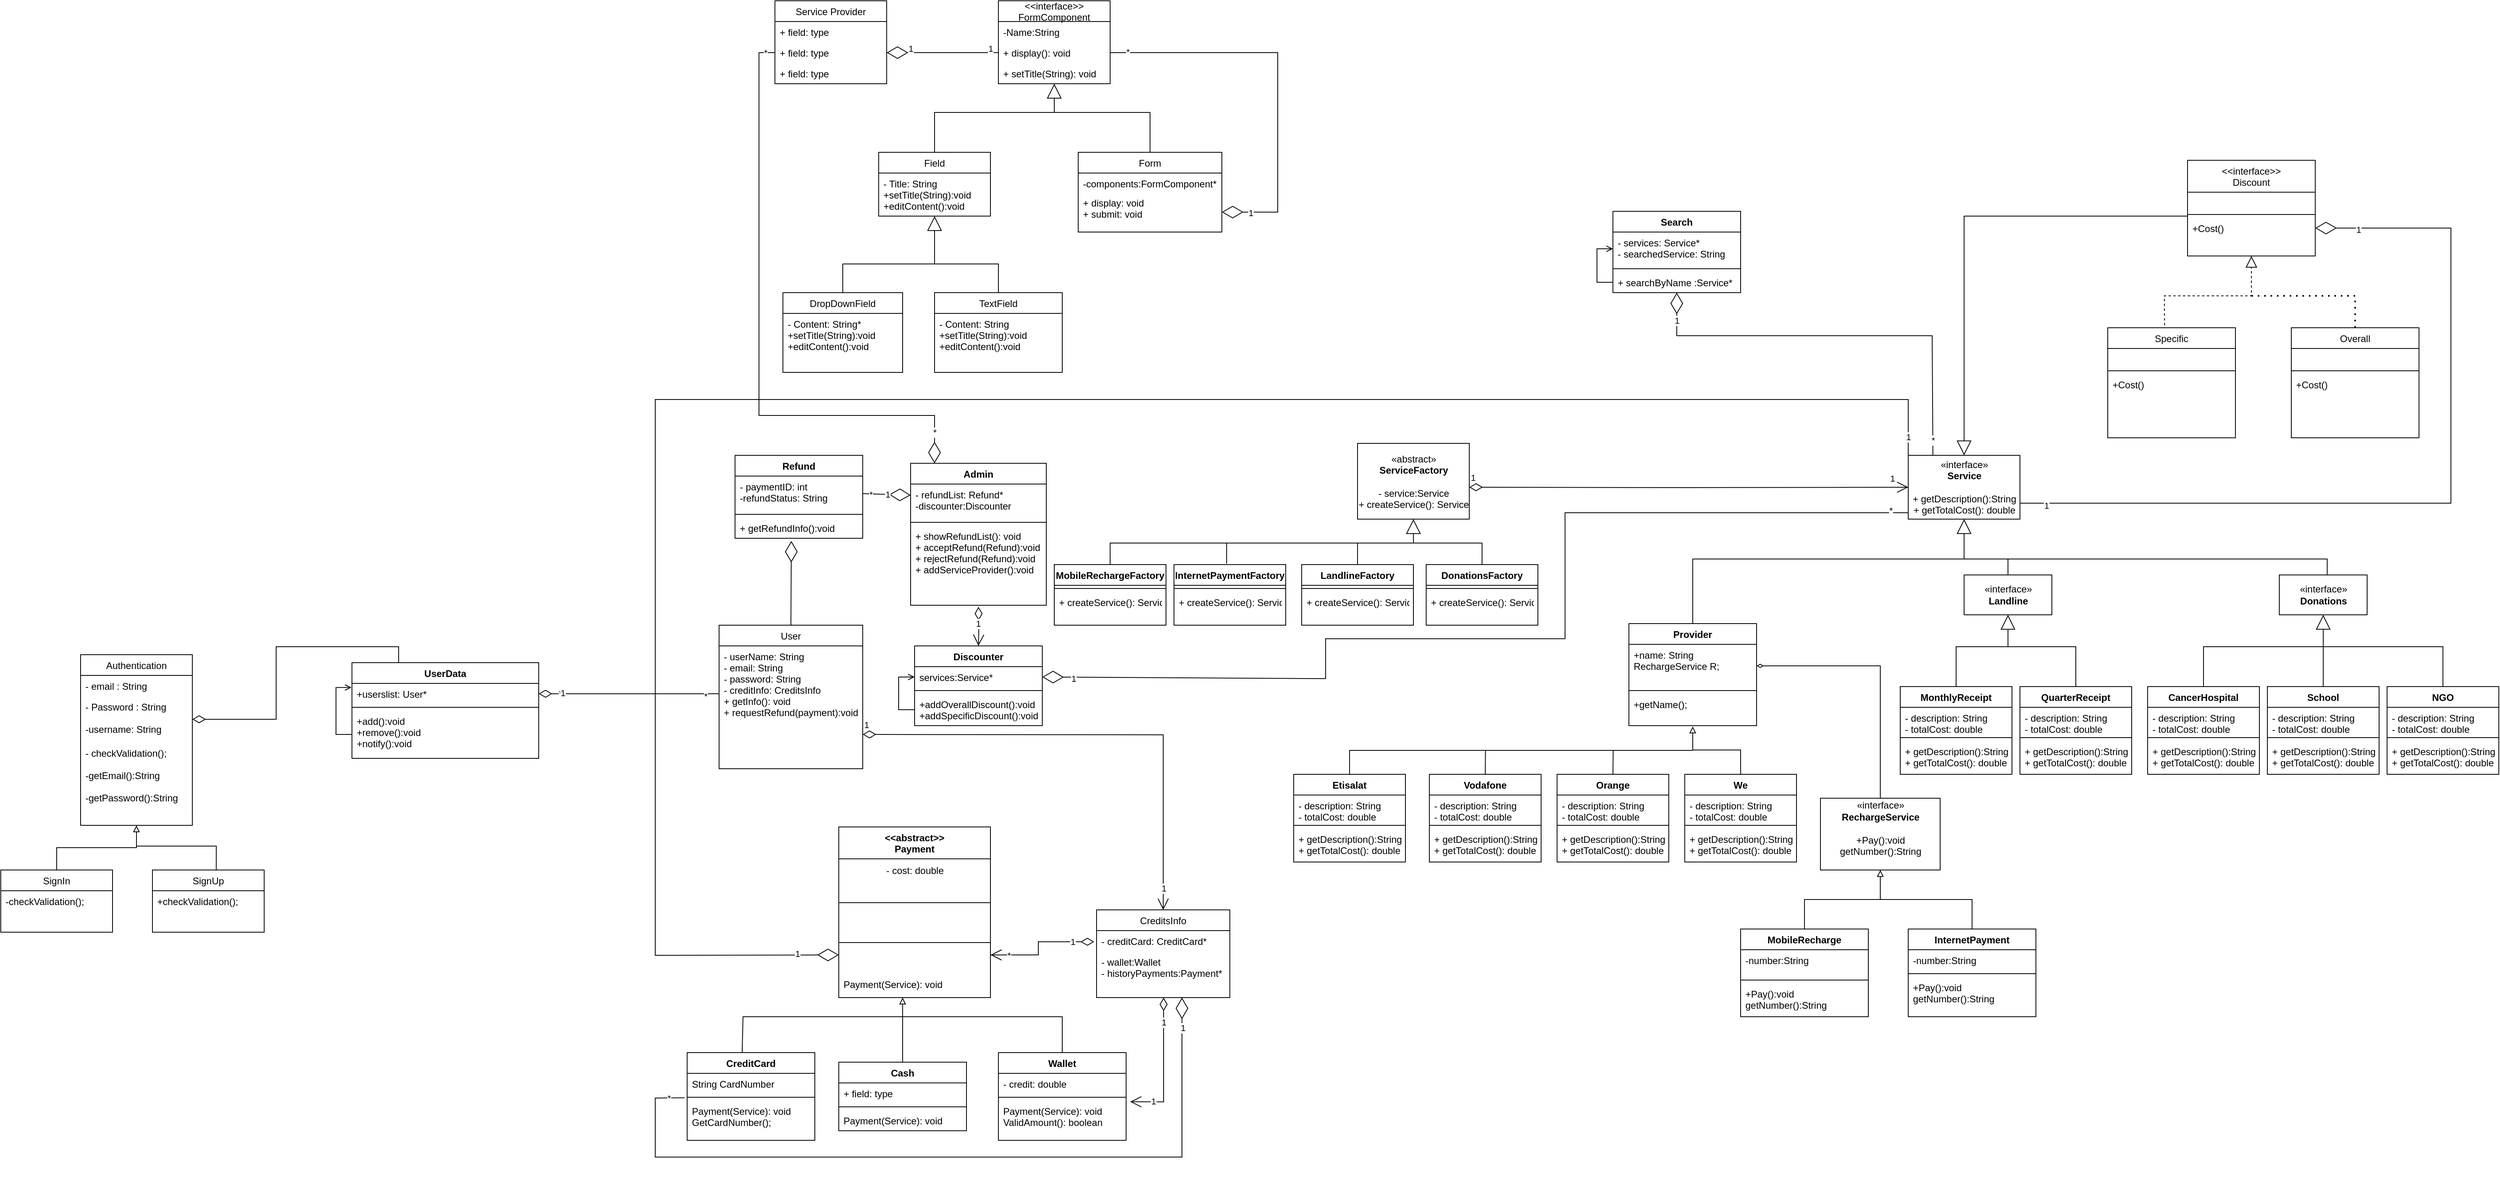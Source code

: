 <mxfile version="20.2.3" type="device"><diagram id="C5RBs43oDa-KdzZeNtuy" name="Page-1"><mxGraphModel dx="4078" dy="2167" grid="1" gridSize="10" guides="1" tooltips="1" connect="1" arrows="1" fold="1" page="1" pageScale="1" pageWidth="827" pageHeight="1169" math="0" shadow="0"><root><mxCell id="WIyWlLk6GJQsqaUBKTNV-0"/><mxCell id="WIyWlLk6GJQsqaUBKTNV-1" parent="WIyWlLk6GJQsqaUBKTNV-0"/><mxCell id="HefQ7iWoNvamnwe7MAIj-0" value="«interface»&lt;br&gt;&lt;b&gt;Service&lt;/b&gt;&lt;br&gt;&lt;br&gt;+ getDescription():String&lt;br&gt;+ getTotalCost(): double" style="html=1;" parent="WIyWlLk6GJQsqaUBKTNV-1" vertex="1"><mxGeometry x="50" y="30" width="140" height="80" as="geometry"/></mxCell><mxCell id="HefQ7iWoNvamnwe7MAIj-6" value="«interface»&lt;br&gt;&lt;b&gt;Landline&lt;/b&gt;" style="html=1;" parent="WIyWlLk6GJQsqaUBKTNV-1" vertex="1"><mxGeometry x="120" y="180" width="110" height="50" as="geometry"/></mxCell><mxCell id="HefQ7iWoNvamnwe7MAIj-7" value="«interface»&lt;br&gt;&lt;b&gt;Donations&lt;/b&gt;" style="html=1;" parent="WIyWlLk6GJQsqaUBKTNV-1" vertex="1"><mxGeometry x="515" y="180" width="110" height="50" as="geometry"/></mxCell><mxCell id="HefQ7iWoNvamnwe7MAIj-15" value="" style="endArrow=block;endSize=16;endFill=0;html=1;rounded=0;entryX=0.5;entryY=1;entryDx=0;entryDy=0;exitX=0.545;exitY=0;exitDx=0;exitDy=0;exitPerimeter=0;" parent="WIyWlLk6GJQsqaUBKTNV-1" source="HefQ7iWoNvamnwe7MAIj-7" target="HefQ7iWoNvamnwe7MAIj-0" edge="1"><mxGeometry width="160" relative="1" as="geometry"><mxPoint x="120" y="150" as="sourcePoint"/><mxPoint x="150" y="160" as="targetPoint"/><Array as="points"><mxPoint x="575" y="160"/><mxPoint x="230" y="160"/><mxPoint x="120" y="160"/></Array></mxGeometry></mxCell><mxCell id="HefQ7iWoNvamnwe7MAIj-30" value="" style="endArrow=none;html=1;rounded=0;" parent="WIyWlLk6GJQsqaUBKTNV-1" source="HefQ7iWoNvamnwe7MAIj-6" edge="1"><mxGeometry width="50" height="50" relative="1" as="geometry"><mxPoint x="175" y="159.289" as="sourcePoint"/><mxPoint x="175" y="160" as="targetPoint"/></mxGeometry></mxCell><mxCell id="6RtjnAThD4UF2IL7-Zdi-38" style="edgeStyle=orthogonalEdgeStyle;rounded=0;orthogonalLoop=1;jettySize=auto;html=1;exitX=0.5;exitY=0;exitDx=0;exitDy=0;endArrow=none;endFill=0;" edge="1" parent="WIyWlLk6GJQsqaUBKTNV-1" source="HefQ7iWoNvamnwe7MAIj-31"><mxGeometry relative="1" as="geometry"><mxPoint x="-479.655" y="400.0" as="targetPoint"/></mxGeometry></mxCell><mxCell id="HefQ7iWoNvamnwe7MAIj-31" value="Vodafone" style="swimlane;fontStyle=1;align=center;verticalAlign=top;childLayout=stackLayout;horizontal=1;startSize=26;horizontalStack=0;resizeParent=1;resizeParentMax=0;resizeLast=0;collapsible=1;marginBottom=0;" parent="WIyWlLk6GJQsqaUBKTNV-1" vertex="1"><mxGeometry x="-550" y="430" width="140" height="110" as="geometry"/></mxCell><mxCell id="HefQ7iWoNvamnwe7MAIj-32" value="- description: String&#10;- totalCost: double" style="text;strokeColor=none;fillColor=none;align=left;verticalAlign=top;spacingLeft=4;spacingRight=4;overflow=hidden;rotatable=0;points=[[0,0.5],[1,0.5]];portConstraint=eastwest;" parent="HefQ7iWoNvamnwe7MAIj-31" vertex="1"><mxGeometry y="26" width="140" height="34" as="geometry"/></mxCell><mxCell id="HefQ7iWoNvamnwe7MAIj-33" value="" style="line;strokeWidth=1;fillColor=none;align=left;verticalAlign=middle;spacingTop=-1;spacingLeft=3;spacingRight=3;rotatable=0;labelPosition=right;points=[];portConstraint=eastwest;" parent="HefQ7iWoNvamnwe7MAIj-31" vertex="1"><mxGeometry y="60" width="140" height="8" as="geometry"/></mxCell><mxCell id="HefQ7iWoNvamnwe7MAIj-34" value="+ getDescription():String&#10;+ getTotalCost(): double" style="text;strokeColor=none;fillColor=none;align=left;verticalAlign=top;spacingLeft=4;spacingRight=4;overflow=hidden;rotatable=0;points=[[0,0.5],[1,0.5]];portConstraint=eastwest;" parent="HefQ7iWoNvamnwe7MAIj-31" vertex="1"><mxGeometry y="68" width="140" height="42" as="geometry"/></mxCell><mxCell id="6RtjnAThD4UF2IL7-Zdi-39" style="edgeStyle=orthogonalEdgeStyle;rounded=0;orthogonalLoop=1;jettySize=auto;html=1;exitX=0.5;exitY=0;exitDx=0;exitDy=0;endArrow=none;endFill=0;" edge="1" parent="WIyWlLk6GJQsqaUBKTNV-1" source="HefQ7iWoNvamnwe7MAIj-35"><mxGeometry relative="1" as="geometry"><mxPoint x="-319.655" y="400.0" as="targetPoint"/></mxGeometry></mxCell><mxCell id="HefQ7iWoNvamnwe7MAIj-35" value="Orange" style="swimlane;fontStyle=1;align=center;verticalAlign=top;childLayout=stackLayout;horizontal=1;startSize=26;horizontalStack=0;resizeParent=1;resizeParentMax=0;resizeLast=0;collapsible=1;marginBottom=0;" parent="WIyWlLk6GJQsqaUBKTNV-1" vertex="1"><mxGeometry x="-390" y="430" width="140" height="110" as="geometry"/></mxCell><mxCell id="HefQ7iWoNvamnwe7MAIj-36" value="- description: String&#10;- totalCost: double" style="text;strokeColor=none;fillColor=none;align=left;verticalAlign=top;spacingLeft=4;spacingRight=4;overflow=hidden;rotatable=0;points=[[0,0.5],[1,0.5]];portConstraint=eastwest;" parent="HefQ7iWoNvamnwe7MAIj-35" vertex="1"><mxGeometry y="26" width="140" height="34" as="geometry"/></mxCell><mxCell id="HefQ7iWoNvamnwe7MAIj-37" value="" style="line;strokeWidth=1;fillColor=none;align=left;verticalAlign=middle;spacingTop=-1;spacingLeft=3;spacingRight=3;rotatable=0;labelPosition=right;points=[];portConstraint=eastwest;" parent="HefQ7iWoNvamnwe7MAIj-35" vertex="1"><mxGeometry y="60" width="140" height="8" as="geometry"/></mxCell><mxCell id="HefQ7iWoNvamnwe7MAIj-38" value="+ getDescription():String&#10;+ getTotalCost(): double" style="text;strokeColor=none;fillColor=none;align=left;verticalAlign=top;spacingLeft=4;spacingRight=4;overflow=hidden;rotatable=0;points=[[0,0.5],[1,0.5]];portConstraint=eastwest;" parent="HefQ7iWoNvamnwe7MAIj-35" vertex="1"><mxGeometry y="68" width="140" height="42" as="geometry"/></mxCell><mxCell id="6RtjnAThD4UF2IL7-Zdi-36" style="edgeStyle=orthogonalEdgeStyle;rounded=0;orthogonalLoop=1;jettySize=auto;html=1;exitX=0.5;exitY=0;exitDx=0;exitDy=0;entryX=0.5;entryY=1.025;entryDx=0;entryDy=0;entryPerimeter=0;endArrow=block;endFill=0;" edge="1" parent="WIyWlLk6GJQsqaUBKTNV-1" source="HefQ7iWoNvamnwe7MAIj-39" target="6RtjnAThD4UF2IL7-Zdi-17"><mxGeometry relative="1" as="geometry"/></mxCell><mxCell id="HefQ7iWoNvamnwe7MAIj-39" value="We" style="swimlane;fontStyle=1;align=center;verticalAlign=top;childLayout=stackLayout;horizontal=1;startSize=26;horizontalStack=0;resizeParent=1;resizeParentMax=0;resizeLast=0;collapsible=1;marginBottom=0;" parent="WIyWlLk6GJQsqaUBKTNV-1" vertex="1"><mxGeometry x="-230" y="430" width="140" height="110" as="geometry"/></mxCell><mxCell id="HefQ7iWoNvamnwe7MAIj-40" value="- description: String&#10;- totalCost: double" style="text;strokeColor=none;fillColor=none;align=left;verticalAlign=top;spacingLeft=4;spacingRight=4;overflow=hidden;rotatable=0;points=[[0,0.5],[1,0.5]];portConstraint=eastwest;" parent="HefQ7iWoNvamnwe7MAIj-39" vertex="1"><mxGeometry y="26" width="140" height="34" as="geometry"/></mxCell><mxCell id="HefQ7iWoNvamnwe7MAIj-41" value="" style="line;strokeWidth=1;fillColor=none;align=left;verticalAlign=middle;spacingTop=-1;spacingLeft=3;spacingRight=3;rotatable=0;labelPosition=right;points=[];portConstraint=eastwest;" parent="HefQ7iWoNvamnwe7MAIj-39" vertex="1"><mxGeometry y="60" width="140" height="8" as="geometry"/></mxCell><mxCell id="HefQ7iWoNvamnwe7MAIj-42" value="+ getDescription():String&#10;+ getTotalCost(): double" style="text;strokeColor=none;fillColor=none;align=left;verticalAlign=top;spacingLeft=4;spacingRight=4;overflow=hidden;rotatable=0;points=[[0,0.5],[1,0.5]];portConstraint=eastwest;" parent="HefQ7iWoNvamnwe7MAIj-39" vertex="1"><mxGeometry y="68" width="140" height="42" as="geometry"/></mxCell><mxCell id="HefQ7iWoNvamnwe7MAIj-43" value="Etisalat" style="swimlane;fontStyle=1;align=center;verticalAlign=top;childLayout=stackLayout;horizontal=1;startSize=26;horizontalStack=0;resizeParent=1;resizeParentMax=0;resizeLast=0;collapsible=1;marginBottom=0;" parent="WIyWlLk6GJQsqaUBKTNV-1" vertex="1"><mxGeometry x="-720" y="430" width="140" height="110" as="geometry"/></mxCell><mxCell id="HefQ7iWoNvamnwe7MAIj-44" value="- description: String&#10;- totalCost: double" style="text;strokeColor=none;fillColor=none;align=left;verticalAlign=top;spacingLeft=4;spacingRight=4;overflow=hidden;rotatable=0;points=[[0,0.5],[1,0.5]];portConstraint=eastwest;" parent="HefQ7iWoNvamnwe7MAIj-43" vertex="1"><mxGeometry y="26" width="140" height="34" as="geometry"/></mxCell><mxCell id="HefQ7iWoNvamnwe7MAIj-45" value="" style="line;strokeWidth=1;fillColor=none;align=left;verticalAlign=middle;spacingTop=-1;spacingLeft=3;spacingRight=3;rotatable=0;labelPosition=right;points=[];portConstraint=eastwest;" parent="HefQ7iWoNvamnwe7MAIj-43" vertex="1"><mxGeometry y="60" width="140" height="8" as="geometry"/></mxCell><mxCell id="HefQ7iWoNvamnwe7MAIj-46" value="+ getDescription():String&#10;+ getTotalCost(): double" style="text;strokeColor=none;fillColor=none;align=left;verticalAlign=top;spacingLeft=4;spacingRight=4;overflow=hidden;rotatable=0;points=[[0,0.5],[1,0.5]];portConstraint=eastwest;" parent="HefQ7iWoNvamnwe7MAIj-43" vertex="1"><mxGeometry y="68" width="140" height="42" as="geometry"/></mxCell><mxCell id="gguCtRgFCR32gt8CddoW-0" value="MonthlyReceipt" style="swimlane;fontStyle=1;align=center;verticalAlign=top;childLayout=stackLayout;horizontal=1;startSize=26;horizontalStack=0;resizeParent=1;resizeParentMax=0;resizeLast=0;collapsible=1;marginBottom=0;" parent="WIyWlLk6GJQsqaUBKTNV-1" vertex="1"><mxGeometry x="40" y="320" width="140" height="110" as="geometry"/></mxCell><mxCell id="gguCtRgFCR32gt8CddoW-1" value="- description: String&#10;- totalCost: double" style="text;strokeColor=none;fillColor=none;align=left;verticalAlign=top;spacingLeft=4;spacingRight=4;overflow=hidden;rotatable=0;points=[[0,0.5],[1,0.5]];portConstraint=eastwest;" parent="gguCtRgFCR32gt8CddoW-0" vertex="1"><mxGeometry y="26" width="140" height="34" as="geometry"/></mxCell><mxCell id="gguCtRgFCR32gt8CddoW-2" value="" style="line;strokeWidth=1;fillColor=none;align=left;verticalAlign=middle;spacingTop=-1;spacingLeft=3;spacingRight=3;rotatable=0;labelPosition=right;points=[];portConstraint=eastwest;" parent="gguCtRgFCR32gt8CddoW-0" vertex="1"><mxGeometry y="60" width="140" height="8" as="geometry"/></mxCell><mxCell id="gguCtRgFCR32gt8CddoW-3" value="+ getDescription():String&#10;+ getTotalCost(): double" style="text;strokeColor=none;fillColor=none;align=left;verticalAlign=top;spacingLeft=4;spacingRight=4;overflow=hidden;rotatable=0;points=[[0,0.5],[1,0.5]];portConstraint=eastwest;" parent="gguCtRgFCR32gt8CddoW-0" vertex="1"><mxGeometry y="68" width="140" height="42" as="geometry"/></mxCell><mxCell id="gguCtRgFCR32gt8CddoW-4" value="QuarterReceipt" style="swimlane;fontStyle=1;align=center;verticalAlign=top;childLayout=stackLayout;horizontal=1;startSize=26;horizontalStack=0;resizeParent=1;resizeParentMax=0;resizeLast=0;collapsible=1;marginBottom=0;" parent="WIyWlLk6GJQsqaUBKTNV-1" vertex="1"><mxGeometry x="190" y="320" width="140" height="110" as="geometry"/></mxCell><mxCell id="gguCtRgFCR32gt8CddoW-5" value="- description: String&#10;- totalCost: double" style="text;strokeColor=none;fillColor=none;align=left;verticalAlign=top;spacingLeft=4;spacingRight=4;overflow=hidden;rotatable=0;points=[[0,0.5],[1,0.5]];portConstraint=eastwest;" parent="gguCtRgFCR32gt8CddoW-4" vertex="1"><mxGeometry y="26" width="140" height="34" as="geometry"/></mxCell><mxCell id="gguCtRgFCR32gt8CddoW-6" value="" style="line;strokeWidth=1;fillColor=none;align=left;verticalAlign=middle;spacingTop=-1;spacingLeft=3;spacingRight=3;rotatable=0;labelPosition=right;points=[];portConstraint=eastwest;" parent="gguCtRgFCR32gt8CddoW-4" vertex="1"><mxGeometry y="60" width="140" height="8" as="geometry"/></mxCell><mxCell id="gguCtRgFCR32gt8CddoW-7" value="+ getDescription():String&#10;+ getTotalCost(): double" style="text;strokeColor=none;fillColor=none;align=left;verticalAlign=top;spacingLeft=4;spacingRight=4;overflow=hidden;rotatable=0;points=[[0,0.5],[1,0.5]];portConstraint=eastwest;" parent="gguCtRgFCR32gt8CddoW-4" vertex="1"><mxGeometry y="68" width="140" height="42" as="geometry"/></mxCell><mxCell id="gguCtRgFCR32gt8CddoW-8" value="" style="endArrow=block;endSize=16;endFill=0;html=1;rounded=0;entryX=0.5;entryY=1;entryDx=0;entryDy=0;exitX=0.5;exitY=0;exitDx=0;exitDy=0;" parent="WIyWlLk6GJQsqaUBKTNV-1" source="gguCtRgFCR32gt8CddoW-4" target="HefQ7iWoNvamnwe7MAIj-6" edge="1"><mxGeometry width="160" relative="1" as="geometry"><mxPoint x="30" y="270" as="sourcePoint"/><mxPoint x="190" y="270" as="targetPoint"/><Array as="points"><mxPoint x="260" y="270"/><mxPoint x="175" y="270"/></Array></mxGeometry></mxCell><mxCell id="gguCtRgFCR32gt8CddoW-9" value="" style="endArrow=none;html=1;rounded=0;exitX=0.5;exitY=0;exitDx=0;exitDy=0;" parent="WIyWlLk6GJQsqaUBKTNV-1" source="gguCtRgFCR32gt8CddoW-0" edge="1"><mxGeometry width="50" height="50" relative="1" as="geometry"><mxPoint x="80" y="290" as="sourcePoint"/><mxPoint x="180" y="270" as="targetPoint"/><Array as="points"><mxPoint x="110" y="270"/></Array></mxGeometry></mxCell><mxCell id="gguCtRgFCR32gt8CddoW-10" value="NGO" style="swimlane;fontStyle=1;align=center;verticalAlign=top;childLayout=stackLayout;horizontal=1;startSize=26;horizontalStack=0;resizeParent=1;resizeParentMax=0;resizeLast=0;collapsible=1;marginBottom=0;" parent="WIyWlLk6GJQsqaUBKTNV-1" vertex="1"><mxGeometry x="650" y="320" width="140" height="110" as="geometry"/></mxCell><mxCell id="gguCtRgFCR32gt8CddoW-11" value="- description: String&#10;- totalCost: double" style="text;strokeColor=none;fillColor=none;align=left;verticalAlign=top;spacingLeft=4;spacingRight=4;overflow=hidden;rotatable=0;points=[[0,0.5],[1,0.5]];portConstraint=eastwest;" parent="gguCtRgFCR32gt8CddoW-10" vertex="1"><mxGeometry y="26" width="140" height="34" as="geometry"/></mxCell><mxCell id="gguCtRgFCR32gt8CddoW-12" value="" style="line;strokeWidth=1;fillColor=none;align=left;verticalAlign=middle;spacingTop=-1;spacingLeft=3;spacingRight=3;rotatable=0;labelPosition=right;points=[];portConstraint=eastwest;" parent="gguCtRgFCR32gt8CddoW-10" vertex="1"><mxGeometry y="60" width="140" height="8" as="geometry"/></mxCell><mxCell id="gguCtRgFCR32gt8CddoW-13" value="+ getDescription():String&#10;+ getTotalCost(): double" style="text;strokeColor=none;fillColor=none;align=left;verticalAlign=top;spacingLeft=4;spacingRight=4;overflow=hidden;rotatable=0;points=[[0,0.5],[1,0.5]];portConstraint=eastwest;" parent="gguCtRgFCR32gt8CddoW-10" vertex="1"><mxGeometry y="68" width="140" height="42" as="geometry"/></mxCell><mxCell id="gguCtRgFCR32gt8CddoW-14" value="CancerHospital" style="swimlane;fontStyle=1;align=center;verticalAlign=top;childLayout=stackLayout;horizontal=1;startSize=26;horizontalStack=0;resizeParent=1;resizeParentMax=0;resizeLast=0;collapsible=1;marginBottom=0;" parent="WIyWlLk6GJQsqaUBKTNV-1" vertex="1"><mxGeometry x="350" y="320" width="140" height="110" as="geometry"/></mxCell><mxCell id="gguCtRgFCR32gt8CddoW-15" value="- description: String&#10;- totalCost: double" style="text;strokeColor=none;fillColor=none;align=left;verticalAlign=top;spacingLeft=4;spacingRight=4;overflow=hidden;rotatable=0;points=[[0,0.5],[1,0.5]];portConstraint=eastwest;" parent="gguCtRgFCR32gt8CddoW-14" vertex="1"><mxGeometry y="26" width="140" height="34" as="geometry"/></mxCell><mxCell id="gguCtRgFCR32gt8CddoW-16" value="" style="line;strokeWidth=1;fillColor=none;align=left;verticalAlign=middle;spacingTop=-1;spacingLeft=3;spacingRight=3;rotatable=0;labelPosition=right;points=[];portConstraint=eastwest;" parent="gguCtRgFCR32gt8CddoW-14" vertex="1"><mxGeometry y="60" width="140" height="8" as="geometry"/></mxCell><mxCell id="gguCtRgFCR32gt8CddoW-17" value="+ getDescription():String&#10;+ getTotalCost(): double" style="text;strokeColor=none;fillColor=none;align=left;verticalAlign=top;spacingLeft=4;spacingRight=4;overflow=hidden;rotatable=0;points=[[0,0.5],[1,0.5]];portConstraint=eastwest;" parent="gguCtRgFCR32gt8CddoW-14" vertex="1"><mxGeometry y="68" width="140" height="42" as="geometry"/></mxCell><mxCell id="gguCtRgFCR32gt8CddoW-18" value="School" style="swimlane;fontStyle=1;align=center;verticalAlign=top;childLayout=stackLayout;horizontal=1;startSize=26;horizontalStack=0;resizeParent=1;resizeParentMax=0;resizeLast=0;collapsible=1;marginBottom=0;" parent="WIyWlLk6GJQsqaUBKTNV-1" vertex="1"><mxGeometry x="500" y="320" width="140" height="110" as="geometry"/></mxCell><mxCell id="gguCtRgFCR32gt8CddoW-19" value="- description: String&#10;- totalCost: double" style="text;strokeColor=none;fillColor=none;align=left;verticalAlign=top;spacingLeft=4;spacingRight=4;overflow=hidden;rotatable=0;points=[[0,0.5],[1,0.5]];portConstraint=eastwest;" parent="gguCtRgFCR32gt8CddoW-18" vertex="1"><mxGeometry y="26" width="140" height="34" as="geometry"/></mxCell><mxCell id="gguCtRgFCR32gt8CddoW-20" value="" style="line;strokeWidth=1;fillColor=none;align=left;verticalAlign=middle;spacingTop=-1;spacingLeft=3;spacingRight=3;rotatable=0;labelPosition=right;points=[];portConstraint=eastwest;" parent="gguCtRgFCR32gt8CddoW-18" vertex="1"><mxGeometry y="60" width="140" height="8" as="geometry"/></mxCell><mxCell id="gguCtRgFCR32gt8CddoW-21" value="+ getDescription():String&#10;+ getTotalCost(): double" style="text;strokeColor=none;fillColor=none;align=left;verticalAlign=top;spacingLeft=4;spacingRight=4;overflow=hidden;rotatable=0;points=[[0,0.5],[1,0.5]];portConstraint=eastwest;" parent="gguCtRgFCR32gt8CddoW-18" vertex="1"><mxGeometry y="68" width="140" height="42" as="geometry"/></mxCell><mxCell id="gguCtRgFCR32gt8CddoW-22" value="" style="endArrow=block;endSize=16;endFill=0;html=1;rounded=0;entryX=0.5;entryY=1;entryDx=0;entryDy=0;exitX=0.5;exitY=0;exitDx=0;exitDy=0;" parent="WIyWlLk6GJQsqaUBKTNV-1" source="gguCtRgFCR32gt8CddoW-10" target="HefQ7iWoNvamnwe7MAIj-7" edge="1"><mxGeometry width="160" relative="1" as="geometry"><mxPoint x="440" y="260" as="sourcePoint"/><mxPoint x="600" y="260" as="targetPoint"/><Array as="points"><mxPoint x="720" y="270"/><mxPoint x="570" y="270"/></Array></mxGeometry></mxCell><mxCell id="gguCtRgFCR32gt8CddoW-23" value="" style="endArrow=none;html=1;rounded=0;exitX=0.5;exitY=0;exitDx=0;exitDy=0;" parent="WIyWlLk6GJQsqaUBKTNV-1" source="gguCtRgFCR32gt8CddoW-14" edge="1"><mxGeometry width="50" height="50" relative="1" as="geometry"><mxPoint x="440" y="310" as="sourcePoint"/><mxPoint x="570" y="270" as="targetPoint"/><Array as="points"><mxPoint x="420" y="270"/></Array></mxGeometry></mxCell><mxCell id="gguCtRgFCR32gt8CddoW-24" value="" style="endArrow=none;html=1;rounded=0;exitX=0.5;exitY=0;exitDx=0;exitDy=0;" parent="WIyWlLk6GJQsqaUBKTNV-1" source="gguCtRgFCR32gt8CddoW-18" edge="1"><mxGeometry width="50" height="50" relative="1" as="geometry"><mxPoint x="550" y="320" as="sourcePoint"/><mxPoint x="570" y="270" as="targetPoint"/></mxGeometry></mxCell><mxCell id="gguCtRgFCR32gt8CddoW-29" value="1" style="endArrow=open;html=1;endSize=12;startArrow=diamondThin;startSize=14;startFill=0;edgeStyle=orthogonalEdgeStyle;align=left;verticalAlign=bottom;rounded=0;entryX=0;entryY=0.5;entryDx=0;entryDy=0;" parent="WIyWlLk6GJQsqaUBKTNV-1" target="HefQ7iWoNvamnwe7MAIj-0" edge="1"><mxGeometry x="-1" y="3" relative="1" as="geometry"><mxPoint x="-500" y="70" as="sourcePoint"/><mxPoint x="-730" y="50" as="targetPoint"/><Array as="points"/></mxGeometry></mxCell><mxCell id="gguCtRgFCR32gt8CddoW-30" value="1" style="edgeLabel;html=1;align=center;verticalAlign=middle;resizable=0;points=[];" parent="gguCtRgFCR32gt8CddoW-29" vertex="1" connectable="0"><mxGeometry x="0.855" relative="1" as="geometry"><mxPoint x="20" y="-11" as="offset"/></mxGeometry></mxCell><mxCell id="gguCtRgFCR32gt8CddoW-31" value="«abstract»&lt;br&gt;&lt;b&gt;ServiceFactory&lt;/b&gt;&lt;br&gt;&lt;br&gt;- service:Service&lt;br&gt;+ createService(): Service&lt;b&gt;&lt;br&gt;&lt;/b&gt;" style="html=1;" parent="WIyWlLk6GJQsqaUBKTNV-1" vertex="1"><mxGeometry x="-640" y="15" width="140" height="95" as="geometry"/></mxCell><mxCell id="gguCtRgFCR32gt8CddoW-32" value="LandlineFactory" style="swimlane;fontStyle=1;align=center;verticalAlign=top;childLayout=stackLayout;horizontal=1;startSize=26;horizontalStack=0;resizeParent=1;resizeParentMax=0;resizeLast=0;collapsible=1;marginBottom=0;" parent="WIyWlLk6GJQsqaUBKTNV-1" vertex="1"><mxGeometry x="-710" y="167" width="140" height="76" as="geometry"/></mxCell><mxCell id="gguCtRgFCR32gt8CddoW-34" value="" style="line;strokeWidth=1;fillColor=none;align=left;verticalAlign=middle;spacingTop=-1;spacingLeft=3;spacingRight=3;rotatable=0;labelPosition=right;points=[];portConstraint=eastwest;" parent="gguCtRgFCR32gt8CddoW-32" vertex="1"><mxGeometry y="26" width="140" height="8" as="geometry"/></mxCell><mxCell id="gguCtRgFCR32gt8CddoW-35" value="+ createService(): Service" style="text;strokeColor=none;fillColor=none;align=left;verticalAlign=top;spacingLeft=4;spacingRight=4;overflow=hidden;rotatable=0;points=[[0,0.5],[1,0.5]];portConstraint=eastwest;" parent="gguCtRgFCR32gt8CddoW-32" vertex="1"><mxGeometry y="34" width="140" height="42" as="geometry"/></mxCell><mxCell id="gguCtRgFCR32gt8CddoW-36" value="InternetPaymentFactory" style="swimlane;fontStyle=1;align=center;verticalAlign=top;childLayout=stackLayout;horizontal=1;startSize=26;horizontalStack=0;resizeParent=1;resizeParentMax=0;resizeLast=0;collapsible=1;marginBottom=0;" parent="WIyWlLk6GJQsqaUBKTNV-1" vertex="1"><mxGeometry x="-870" y="167" width="140" height="76" as="geometry"/></mxCell><mxCell id="gguCtRgFCR32gt8CddoW-38" value="" style="line;strokeWidth=1;fillColor=none;align=left;verticalAlign=middle;spacingTop=-1;spacingLeft=3;spacingRight=3;rotatable=0;labelPosition=right;points=[];portConstraint=eastwest;" parent="gguCtRgFCR32gt8CddoW-36" vertex="1"><mxGeometry y="26" width="140" height="8" as="geometry"/></mxCell><mxCell id="gguCtRgFCR32gt8CddoW-39" value="+ createService(): Service" style="text;strokeColor=none;fillColor=none;align=left;verticalAlign=top;spacingLeft=4;spacingRight=4;overflow=hidden;rotatable=0;points=[[0,0.5],[1,0.5]];portConstraint=eastwest;" parent="gguCtRgFCR32gt8CddoW-36" vertex="1"><mxGeometry y="34" width="140" height="42" as="geometry"/></mxCell><mxCell id="gguCtRgFCR32gt8CddoW-40" value="MobileRechargeFactory" style="swimlane;fontStyle=1;align=center;verticalAlign=top;childLayout=stackLayout;horizontal=1;startSize=26;horizontalStack=0;resizeParent=1;resizeParentMax=0;resizeLast=0;collapsible=1;marginBottom=0;" parent="WIyWlLk6GJQsqaUBKTNV-1" vertex="1"><mxGeometry x="-1020" y="167" width="140" height="76" as="geometry"/></mxCell><mxCell id="gguCtRgFCR32gt8CddoW-42" value="" style="line;strokeWidth=1;fillColor=none;align=left;verticalAlign=middle;spacingTop=-1;spacingLeft=3;spacingRight=3;rotatable=0;labelPosition=right;points=[];portConstraint=eastwest;" parent="gguCtRgFCR32gt8CddoW-40" vertex="1"><mxGeometry y="26" width="140" height="8" as="geometry"/></mxCell><mxCell id="gguCtRgFCR32gt8CddoW-43" value="+ createService(): Service" style="text;strokeColor=none;fillColor=none;align=left;verticalAlign=top;spacingLeft=4;spacingRight=4;overflow=hidden;rotatable=0;points=[[0,0.5],[1,0.5]];portConstraint=eastwest;" parent="gguCtRgFCR32gt8CddoW-40" vertex="1"><mxGeometry y="34" width="140" height="42" as="geometry"/></mxCell><mxCell id="gguCtRgFCR32gt8CddoW-44" value="DonationsFactory" style="swimlane;fontStyle=1;align=center;verticalAlign=top;childLayout=stackLayout;horizontal=1;startSize=26;horizontalStack=0;resizeParent=1;resizeParentMax=0;resizeLast=0;collapsible=1;marginBottom=0;" parent="WIyWlLk6GJQsqaUBKTNV-1" vertex="1"><mxGeometry x="-554" y="167" width="140" height="76" as="geometry"/></mxCell><mxCell id="gguCtRgFCR32gt8CddoW-46" value="" style="line;strokeWidth=1;fillColor=none;align=left;verticalAlign=middle;spacingTop=-1;spacingLeft=3;spacingRight=3;rotatable=0;labelPosition=right;points=[];portConstraint=eastwest;" parent="gguCtRgFCR32gt8CddoW-44" vertex="1"><mxGeometry y="26" width="140" height="8" as="geometry"/></mxCell><mxCell id="gguCtRgFCR32gt8CddoW-47" value="+ createService(): Service" style="text;strokeColor=none;fillColor=none;align=left;verticalAlign=top;spacingLeft=4;spacingRight=4;overflow=hidden;rotatable=0;points=[[0,0.5],[1,0.5]];portConstraint=eastwest;" parent="gguCtRgFCR32gt8CddoW-44" vertex="1"><mxGeometry y="34" width="140" height="42" as="geometry"/></mxCell><mxCell id="gguCtRgFCR32gt8CddoW-73" value="" style="endArrow=block;endSize=16;endFill=0;html=1;rounded=0;entryX=0.5;entryY=1;entryDx=0;entryDy=0;exitX=0.5;exitY=0;exitDx=0;exitDy=0;" parent="WIyWlLk6GJQsqaUBKTNV-1" source="gguCtRgFCR32gt8CddoW-44" target="gguCtRgFCR32gt8CddoW-31" edge="1"><mxGeometry width="160" relative="1" as="geometry"><mxPoint x="-840" y="110" as="sourcePoint"/><mxPoint x="-680" y="110" as="targetPoint"/><Array as="points"><mxPoint x="-484" y="140"/><mxPoint x="-570" y="140"/></Array></mxGeometry></mxCell><mxCell id="gguCtRgFCR32gt8CddoW-74" value="" style="endArrow=none;html=1;rounded=0;exitX=0.5;exitY=0;exitDx=0;exitDy=0;" parent="WIyWlLk6GJQsqaUBKTNV-1" source="gguCtRgFCR32gt8CddoW-32" edge="1"><mxGeometry width="50" height="50" relative="1" as="geometry"><mxPoint x="-880" y="120" as="sourcePoint"/><mxPoint x="-570" y="140" as="targetPoint"/><Array as="points"><mxPoint x="-640" y="140"/></Array></mxGeometry></mxCell><mxCell id="gguCtRgFCR32gt8CddoW-75" value="" style="endArrow=none;html=1;rounded=0;exitX=0.471;exitY=-0.017;exitDx=0;exitDy=0;exitPerimeter=0;" parent="WIyWlLk6GJQsqaUBKTNV-1" source="gguCtRgFCR32gt8CddoW-36" edge="1"><mxGeometry width="50" height="50" relative="1" as="geometry"><mxPoint x="-860" y="140" as="sourcePoint"/><mxPoint x="-640" y="140" as="targetPoint"/><Array as="points"><mxPoint x="-804" y="140"/></Array></mxGeometry></mxCell><mxCell id="gguCtRgFCR32gt8CddoW-76" value="" style="endArrow=none;html=1;rounded=0;exitX=0.5;exitY=0;exitDx=0;exitDy=0;" parent="WIyWlLk6GJQsqaUBKTNV-1" source="gguCtRgFCR32gt8CddoW-40" edge="1"><mxGeometry width="50" height="50" relative="1" as="geometry"><mxPoint x="-950" y="160" as="sourcePoint"/><mxPoint x="-800" y="140" as="targetPoint"/><Array as="points"><mxPoint x="-950" y="140"/></Array></mxGeometry></mxCell><mxCell id="gguCtRgFCR32gt8CddoW-83" value="User" style="swimlane;fontStyle=0;childLayout=stackLayout;horizontal=1;startSize=26;fillColor=none;horizontalStack=0;resizeParent=1;resizeParentMax=0;resizeLast=0;collapsible=1;marginBottom=0;" parent="WIyWlLk6GJQsqaUBKTNV-1" vertex="1"><mxGeometry x="-1440" y="243" width="180" height="180" as="geometry"/></mxCell><mxCell id="gguCtRgFCR32gt8CddoW-84" value="- userName: String&#10;- email: String&#10;- password: String&#10;- creditInfo: CreditsInfo&#10;+ getInfo(): void&#10;+ requestRefund(payment):void" style="text;strokeColor=none;fillColor=none;align=left;verticalAlign=top;spacingLeft=4;spacingRight=4;overflow=hidden;rotatable=0;points=[[0,0.5],[1,0.5]];portConstraint=eastwest;" parent="gguCtRgFCR32gt8CddoW-83" vertex="1"><mxGeometry y="26" width="180" height="154" as="geometry"/></mxCell><mxCell id="gguCtRgFCR32gt8CddoW-141" value="&lt;&lt;abstract&gt;&gt;&#10;Payment" style="swimlane;fontStyle=1;align=center;verticalAlign=top;childLayout=stackLayout;horizontal=1;startSize=40;horizontalStack=0;resizeParent=1;resizeParentMax=0;resizeLast=0;collapsible=1;marginBottom=0;" parent="WIyWlLk6GJQsqaUBKTNV-1" vertex="1"><mxGeometry x="-1290" y="496" width="190" height="214" as="geometry"/></mxCell><mxCell id="gguCtRgFCR32gt8CddoW-186" value="&lt;span style=&quot;text-align: left;&quot;&gt;- cost: double&lt;/span&gt;" style="text;html=1;align=center;verticalAlign=middle;resizable=0;points=[];autosize=1;strokeColor=none;fillColor=none;" parent="gguCtRgFCR32gt8CddoW-141" vertex="1"><mxGeometry y="40" width="190" height="30" as="geometry"/></mxCell><mxCell id="gguCtRgFCR32gt8CddoW-245" value="" style="line;strokeWidth=1;fillColor=none;align=left;verticalAlign=middle;spacingTop=-1;spacingLeft=3;spacingRight=3;rotatable=0;labelPosition=right;points=[];portConstraint=eastwest;" parent="gguCtRgFCR32gt8CddoW-141" vertex="1"><mxGeometry y="70" width="190" height="50" as="geometry"/></mxCell><mxCell id="gguCtRgFCR32gt8CddoW-142" value="" style="line;strokeWidth=1;fillColor=none;align=left;verticalAlign=middle;spacingTop=-1;spacingLeft=3;spacingRight=3;rotatable=0;labelPosition=right;points=[];portConstraint=eastwest;" parent="gguCtRgFCR32gt8CddoW-141" vertex="1"><mxGeometry y="120" width="190" height="50" as="geometry"/></mxCell><mxCell id="gguCtRgFCR32gt8CddoW-143" value="&#10;Payment(Service): void" style="text;strokeColor=none;fillColor=none;align=left;verticalAlign=top;spacingLeft=4;spacingRight=4;overflow=hidden;rotatable=0;points=[[0,0.5],[1,0.5]];portConstraint=eastwest;" parent="gguCtRgFCR32gt8CddoW-141" vertex="1"><mxGeometry y="170" width="190" height="44" as="geometry"/></mxCell><mxCell id="gguCtRgFCR32gt8CddoW-144" value="CreditCard" style="swimlane;fontStyle=1;align=center;verticalAlign=top;childLayout=stackLayout;horizontal=1;startSize=26;horizontalStack=0;resizeParent=1;resizeParentMax=0;resizeLast=0;collapsible=1;marginBottom=0;" parent="WIyWlLk6GJQsqaUBKTNV-1" vertex="1"><mxGeometry x="-1480" y="779" width="160" height="110" as="geometry"/></mxCell><mxCell id="gguCtRgFCR32gt8CddoW-145" value="String CardNumber" style="text;strokeColor=none;fillColor=none;align=left;verticalAlign=top;spacingLeft=4;spacingRight=4;overflow=hidden;rotatable=0;points=[[0,0.5],[1,0.5]];portConstraint=eastwest;" parent="gguCtRgFCR32gt8CddoW-144" vertex="1"><mxGeometry y="26" width="160" height="26" as="geometry"/></mxCell><mxCell id="gguCtRgFCR32gt8CddoW-146" value="" style="line;strokeWidth=1;fillColor=none;align=left;verticalAlign=middle;spacingTop=-1;spacingLeft=3;spacingRight=3;rotatable=0;labelPosition=right;points=[];portConstraint=eastwest;" parent="gguCtRgFCR32gt8CddoW-144" vertex="1"><mxGeometry y="52" width="160" height="8" as="geometry"/></mxCell><mxCell id="gguCtRgFCR32gt8CddoW-147" value="Payment(Service): void&#10;GetCardNumber();" style="text;strokeColor=none;fillColor=none;align=left;verticalAlign=top;spacingLeft=4;spacingRight=4;overflow=hidden;rotatable=0;points=[[0,0.5],[1,0.5]];portConstraint=eastwest;" parent="gguCtRgFCR32gt8CddoW-144" vertex="1"><mxGeometry y="60" width="160" height="50" as="geometry"/></mxCell><mxCell id="gguCtRgFCR32gt8CddoW-148" value="" style="endArrow=none;html=1;rounded=0;entryX=0.5;entryY=0;entryDx=0;entryDy=0;exitX=0.431;exitY=-0.004;exitDx=0;exitDy=0;exitPerimeter=0;" parent="WIyWlLk6GJQsqaUBKTNV-1" source="gguCtRgFCR32gt8CddoW-144" target="gguCtRgFCR32gt8CddoW-149" edge="1"><mxGeometry width="50" height="50" relative="1" as="geometry"><mxPoint x="-1450" y="734" as="sourcePoint"/><mxPoint x="-1210" y="734" as="targetPoint"/><Array as="points"><mxPoint x="-1410" y="734"/><mxPoint x="-1330" y="734"/><mxPoint x="-1210" y="734"/></Array></mxGeometry></mxCell><mxCell id="gguCtRgFCR32gt8CddoW-149" value="Cash" style="swimlane;fontStyle=1;align=center;verticalAlign=top;childLayout=stackLayout;horizontal=1;startSize=26;horizontalStack=0;resizeParent=1;resizeParentMax=0;resizeLast=0;collapsible=1;marginBottom=0;" parent="WIyWlLk6GJQsqaUBKTNV-1" vertex="1"><mxGeometry x="-1290" y="791" width="160" height="86" as="geometry"/></mxCell><mxCell id="gguCtRgFCR32gt8CddoW-150" value="+ field: type" style="text;strokeColor=none;fillColor=none;align=left;verticalAlign=top;spacingLeft=4;spacingRight=4;overflow=hidden;rotatable=0;points=[[0,0.5],[1,0.5]];portConstraint=eastwest;" parent="gguCtRgFCR32gt8CddoW-149" vertex="1"><mxGeometry y="26" width="160" height="26" as="geometry"/></mxCell><mxCell id="gguCtRgFCR32gt8CddoW-151" value="" style="line;strokeWidth=1;fillColor=none;align=left;verticalAlign=middle;spacingTop=-1;spacingLeft=3;spacingRight=3;rotatable=0;labelPosition=right;points=[];portConstraint=eastwest;" parent="gguCtRgFCR32gt8CddoW-149" vertex="1"><mxGeometry y="52" width="160" height="8" as="geometry"/></mxCell><mxCell id="gguCtRgFCR32gt8CddoW-152" value="Payment(Service): void" style="text;strokeColor=none;fillColor=none;align=left;verticalAlign=top;spacingLeft=4;spacingRight=4;overflow=hidden;rotatable=0;points=[[0,0.5],[1,0.5]];portConstraint=eastwest;" parent="gguCtRgFCR32gt8CddoW-149" vertex="1"><mxGeometry y="60" width="160" height="26" as="geometry"/></mxCell><mxCell id="gguCtRgFCR32gt8CddoW-153" value="" style="endArrow=none;html=1;rounded=0;entryX=0.5;entryY=0;entryDx=0;entryDy=0;" parent="WIyWlLk6GJQsqaUBKTNV-1" target="gguCtRgFCR32gt8CddoW-154" edge="1"><mxGeometry width="50" height="50" relative="1" as="geometry"><mxPoint x="-1210.0" y="734" as="sourcePoint"/><mxPoint x="-960" y="734" as="targetPoint"/><Array as="points"><mxPoint x="-1010" y="734"/></Array></mxGeometry></mxCell><mxCell id="gguCtRgFCR32gt8CddoW-154" value="Wallet" style="swimlane;fontStyle=1;align=center;verticalAlign=top;childLayout=stackLayout;horizontal=1;startSize=26;horizontalStack=0;resizeParent=1;resizeParentMax=0;resizeLast=0;collapsible=1;marginBottom=0;" parent="WIyWlLk6GJQsqaUBKTNV-1" vertex="1"><mxGeometry x="-1090" y="779" width="160" height="110" as="geometry"/></mxCell><mxCell id="gguCtRgFCR32gt8CddoW-155" value="- credit: double" style="text;strokeColor=none;fillColor=none;align=left;verticalAlign=top;spacingLeft=4;spacingRight=4;overflow=hidden;rotatable=0;points=[[0,0.5],[1,0.5]];portConstraint=eastwest;" parent="gguCtRgFCR32gt8CddoW-154" vertex="1"><mxGeometry y="26" width="160" height="26" as="geometry"/></mxCell><mxCell id="gguCtRgFCR32gt8CddoW-156" value="" style="line;strokeWidth=1;fillColor=none;align=left;verticalAlign=middle;spacingTop=-1;spacingLeft=3;spacingRight=3;rotatable=0;labelPosition=right;points=[];portConstraint=eastwest;" parent="gguCtRgFCR32gt8CddoW-154" vertex="1"><mxGeometry y="52" width="160" height="8" as="geometry"/></mxCell><mxCell id="gguCtRgFCR32gt8CddoW-157" value="Payment(Service): void&#10;ValidAmount(): boolean" style="text;strokeColor=none;fillColor=none;align=left;verticalAlign=top;spacingLeft=4;spacingRight=4;overflow=hidden;rotatable=0;points=[[0,0.5],[1,0.5]];portConstraint=eastwest;" parent="gguCtRgFCR32gt8CddoW-154" vertex="1"><mxGeometry y="60" width="160" height="50" as="geometry"/></mxCell><mxCell id="gguCtRgFCR32gt8CddoW-158" style="edgeStyle=orthogonalEdgeStyle;rounded=0;orthogonalLoop=1;jettySize=auto;html=1;endArrow=block;endFill=0;" parent="WIyWlLk6GJQsqaUBKTNV-1" edge="1"><mxGeometry relative="1" as="geometry"><mxPoint x="-1210" y="710" as="targetPoint"/><mxPoint x="-1210.0" y="739" as="sourcePoint"/><Array as="points"><mxPoint x="-1210" y="730"/><mxPoint x="-1210" y="730"/></Array></mxGeometry></mxCell><mxCell id="gguCtRgFCR32gt8CddoW-181" value="CreditsInfo" style="swimlane;fontStyle=0;childLayout=stackLayout;horizontal=1;startSize=26;fillColor=none;horizontalStack=0;resizeParent=1;resizeParentMax=0;resizeLast=0;collapsible=1;marginBottom=0;" parent="WIyWlLk6GJQsqaUBKTNV-1" vertex="1"><mxGeometry x="-967" y="600" width="167" height="110" as="geometry"/></mxCell><mxCell id="gguCtRgFCR32gt8CddoW-182" value="- creditCard: CreditCard*" style="text;strokeColor=none;fillColor=none;align=left;verticalAlign=top;spacingLeft=4;spacingRight=4;overflow=hidden;rotatable=0;points=[[0,0.5],[1,0.5]];portConstraint=eastwest;" parent="gguCtRgFCR32gt8CddoW-181" vertex="1"><mxGeometry y="26" width="167" height="26" as="geometry"/></mxCell><mxCell id="gguCtRgFCR32gt8CddoW-183" value="- wallet:Wallet&#10;- historyPayments:Payment*" style="text;strokeColor=none;fillColor=none;align=left;verticalAlign=top;spacingLeft=4;spacingRight=4;overflow=hidden;rotatable=0;points=[[0,0.5],[1,0.5]];portConstraint=eastwest;" parent="gguCtRgFCR32gt8CddoW-181" vertex="1"><mxGeometry y="52" width="167" height="58" as="geometry"/></mxCell><mxCell id="gguCtRgFCR32gt8CddoW-187" value="" style="endArrow=open;html=1;endSize=12;startArrow=diamondThin;startSize=14;startFill=0;edgeStyle=orthogonalEdgeStyle;align=left;verticalAlign=bottom;rounded=0;entryX=1.032;entryY=0.033;entryDx=0;entryDy=0;entryPerimeter=0;" parent="WIyWlLk6GJQsqaUBKTNV-1" target="gguCtRgFCR32gt8CddoW-157" edge="1"><mxGeometry x="-1" y="3" relative="1" as="geometry"><mxPoint x="-883" y="710" as="sourcePoint"/><mxPoint x="-850" y="840" as="targetPoint"/><Array as="points"><mxPoint x="-883" y="841"/></Array></mxGeometry></mxCell><mxCell id="gguCtRgFCR32gt8CddoW-188" value="1" style="edgeLabel;html=1;align=center;verticalAlign=middle;resizable=0;points=[];" parent="gguCtRgFCR32gt8CddoW-187" vertex="1" connectable="0"><mxGeometry x="0.665" y="-1" relative="1" as="geometry"><mxPoint as="offset"/></mxGeometry></mxCell><mxCell id="gguCtRgFCR32gt8CddoW-189" value="1" style="edgeLabel;html=1;align=center;verticalAlign=middle;resizable=0;points=[];" parent="gguCtRgFCR32gt8CddoW-187" vertex="1" connectable="0"><mxGeometry x="-0.645" relative="1" as="geometry"><mxPoint as="offset"/></mxGeometry></mxCell><mxCell id="gguCtRgFCR32gt8CddoW-190" value="" style="endArrow=diamondThin;endFill=0;endSize=24;html=1;rounded=0;exitX=-0.02;exitY=1.179;exitDx=0;exitDy=0;exitPerimeter=0;" parent="WIyWlLk6GJQsqaUBKTNV-1" source="gguCtRgFCR32gt8CddoW-145" edge="1"><mxGeometry width="160" relative="1" as="geometry"><mxPoint x="-870" y="820" as="sourcePoint"/><mxPoint x="-860" y="710" as="targetPoint"/><Array as="points"><mxPoint x="-1520" y="836"/><mxPoint x="-1520" y="910"/><mxPoint x="-860" y="910"/></Array></mxGeometry></mxCell><mxCell id="gguCtRgFCR32gt8CddoW-191" value="*" style="edgeLabel;html=1;align=center;verticalAlign=middle;resizable=0;points=[];" parent="gguCtRgFCR32gt8CddoW-190" vertex="1" connectable="0"><mxGeometry x="-0.959" relative="1" as="geometry"><mxPoint as="offset"/></mxGeometry></mxCell><mxCell id="gguCtRgFCR32gt8CddoW-192" value="1" style="edgeLabel;html=1;align=center;verticalAlign=middle;resizable=0;points=[];" parent="gguCtRgFCR32gt8CddoW-190" vertex="1" connectable="0"><mxGeometry x="0.923" y="-1" relative="1" as="geometry"><mxPoint as="offset"/></mxGeometry></mxCell><mxCell id="gguCtRgFCR32gt8CddoW-193" value="1" style="endArrow=open;html=1;endSize=12;startArrow=diamondThin;startSize=14;startFill=0;edgeStyle=orthogonalEdgeStyle;align=left;verticalAlign=bottom;rounded=0;entryX=0.5;entryY=0;entryDx=0;entryDy=0;" parent="WIyWlLk6GJQsqaUBKTNV-1" target="gguCtRgFCR32gt8CddoW-181" edge="1"><mxGeometry x="-1" y="3" relative="1" as="geometry"><mxPoint x="-1260" y="380" as="sourcePoint"/><mxPoint x="-1100" y="380" as="targetPoint"/></mxGeometry></mxCell><mxCell id="gguCtRgFCR32gt8CddoW-194" value="1" style="edgeLabel;html=1;align=center;verticalAlign=middle;resizable=0;points=[];" parent="gguCtRgFCR32gt8CddoW-193" vertex="1" connectable="0"><mxGeometry x="0.91" relative="1" as="geometry"><mxPoint as="offset"/></mxGeometry></mxCell><mxCell id="gguCtRgFCR32gt8CddoW-196" value="" style="endArrow=open;html=1;endSize=12;startArrow=diamondThin;startSize=14;startFill=0;edgeStyle=orthogonalEdgeStyle;align=left;verticalAlign=bottom;rounded=0;entryX=1;entryY=0.75;entryDx=0;entryDy=0;" parent="WIyWlLk6GJQsqaUBKTNV-1" target="gguCtRgFCR32gt8CddoW-141" edge="1"><mxGeometry x="-1" relative="1" as="geometry"><mxPoint x="-970" y="640" as="sourcePoint"/><mxPoint x="-1110" y="650" as="targetPoint"/><Array as="points"><mxPoint x="-1040" y="640"/><mxPoint x="-1040" y="657"/></Array><mxPoint as="offset"/></mxGeometry></mxCell><mxCell id="gguCtRgFCR32gt8CddoW-197" value="1" style="edgeLabel;html=1;align=center;verticalAlign=middle;resizable=0;points=[];" parent="gguCtRgFCR32gt8CddoW-196" vertex="1" connectable="0"><mxGeometry x="-0.622" relative="1" as="geometry"><mxPoint as="offset"/></mxGeometry></mxCell><mxCell id="gguCtRgFCR32gt8CddoW-198" value="*" style="edgeLabel;html=1;align=center;verticalAlign=middle;resizable=0;points=[];" parent="gguCtRgFCR32gt8CddoW-196" vertex="1" connectable="0"><mxGeometry x="0.695" relative="1" as="geometry"><mxPoint as="offset"/></mxGeometry></mxCell><mxCell id="gguCtRgFCR32gt8CddoW-217" value="Specific" style="swimlane;fontStyle=0;align=center;verticalAlign=top;childLayout=stackLayout;horizontal=1;startSize=26;horizontalStack=0;resizeParent=1;resizeLast=0;collapsible=1;marginBottom=0;rounded=0;shadow=0;strokeWidth=1;" parent="WIyWlLk6GJQsqaUBKTNV-1" vertex="1"><mxGeometry x="300" y="-130" width="160" height="138" as="geometry"><mxRectangle x="130" y="380" width="160" height="26" as="alternateBounds"/></mxGeometry></mxCell><mxCell id="gguCtRgFCR32gt8CddoW-218" value=" " style="text;align=left;verticalAlign=top;spacingLeft=4;spacingRight=4;overflow=hidden;rotatable=0;points=[[0,0.5],[1,0.5]];portConstraint=eastwest;rounded=0;shadow=0;html=0;" parent="gguCtRgFCR32gt8CddoW-217" vertex="1"><mxGeometry y="26" width="160" height="24" as="geometry"/></mxCell><mxCell id="gguCtRgFCR32gt8CddoW-219" value="" style="line;html=1;strokeWidth=1;align=left;verticalAlign=middle;spacingTop=-1;spacingLeft=3;spacingRight=3;rotatable=0;labelPosition=right;points=[];portConstraint=eastwest;" parent="gguCtRgFCR32gt8CddoW-217" vertex="1"><mxGeometry y="50" width="160" height="8" as="geometry"/></mxCell><mxCell id="gguCtRgFCR32gt8CddoW-220" value="+Cost()" style="text;align=left;verticalAlign=top;spacingLeft=4;spacingRight=4;overflow=hidden;rotatable=0;points=[[0,0.5],[1,0.5]];portConstraint=eastwest;" parent="gguCtRgFCR32gt8CddoW-217" vertex="1"><mxGeometry y="58" width="160" height="26" as="geometry"/></mxCell><mxCell id="gguCtRgFCR32gt8CddoW-221" value="&lt;&lt;interface&gt;&gt;&#10;Discount" style="swimlane;fontStyle=0;align=center;verticalAlign=top;childLayout=stackLayout;horizontal=1;startSize=40;horizontalStack=0;resizeParent=1;resizeLast=0;collapsible=1;marginBottom=0;rounded=0;shadow=0;strokeWidth=1;" parent="WIyWlLk6GJQsqaUBKTNV-1" vertex="1"><mxGeometry x="400" y="-340" width="160" height="120" as="geometry"><mxRectangle x="130" y="380" width="160" height="26" as="alternateBounds"/></mxGeometry></mxCell><mxCell id="gguCtRgFCR32gt8CddoW-222" value=" " style="text;align=left;verticalAlign=top;spacingLeft=4;spacingRight=4;overflow=hidden;rotatable=0;points=[[0,0.5],[1,0.5]];portConstraint=eastwest;rounded=0;shadow=0;html=0;" parent="gguCtRgFCR32gt8CddoW-221" vertex="1"><mxGeometry y="40" width="160" height="24" as="geometry"/></mxCell><mxCell id="gguCtRgFCR32gt8CddoW-223" value="" style="line;html=1;strokeWidth=1;align=left;verticalAlign=middle;spacingTop=-1;spacingLeft=3;spacingRight=3;rotatable=0;labelPosition=right;points=[];portConstraint=eastwest;" parent="gguCtRgFCR32gt8CddoW-221" vertex="1"><mxGeometry y="64" width="160" height="8" as="geometry"/></mxCell><mxCell id="gguCtRgFCR32gt8CddoW-224" value="+Cost()" style="text;align=left;verticalAlign=top;spacingLeft=4;spacingRight=4;overflow=hidden;rotatable=0;points=[[0,0.5],[1,0.5]];portConstraint=eastwest;" parent="gguCtRgFCR32gt8CddoW-221" vertex="1"><mxGeometry y="72" width="160" height="26" as="geometry"/></mxCell><mxCell id="gguCtRgFCR32gt8CddoW-225" value="Overall" style="swimlane;fontStyle=0;align=center;verticalAlign=top;childLayout=stackLayout;horizontal=1;startSize=26;horizontalStack=0;resizeParent=1;resizeLast=0;collapsible=1;marginBottom=0;rounded=0;shadow=0;strokeWidth=1;" parent="WIyWlLk6GJQsqaUBKTNV-1" vertex="1"><mxGeometry x="530" y="-130" width="160" height="138" as="geometry"><mxRectangle x="130" y="380" width="160" height="26" as="alternateBounds"/></mxGeometry></mxCell><mxCell id="gguCtRgFCR32gt8CddoW-226" value=" " style="text;align=left;verticalAlign=top;spacingLeft=4;spacingRight=4;overflow=hidden;rotatable=0;points=[[0,0.5],[1,0.5]];portConstraint=eastwest;rounded=0;shadow=0;html=0;" parent="gguCtRgFCR32gt8CddoW-225" vertex="1"><mxGeometry y="26" width="160" height="24" as="geometry"/></mxCell><mxCell id="gguCtRgFCR32gt8CddoW-227" value="" style="line;html=1;strokeWidth=1;align=left;verticalAlign=middle;spacingTop=-1;spacingLeft=3;spacingRight=3;rotatable=0;labelPosition=right;points=[];portConstraint=eastwest;" parent="gguCtRgFCR32gt8CddoW-225" vertex="1"><mxGeometry y="50" width="160" height="8" as="geometry"/></mxCell><mxCell id="gguCtRgFCR32gt8CddoW-228" value="+Cost()" style="text;align=left;verticalAlign=top;spacingLeft=4;spacingRight=4;overflow=hidden;rotatable=0;points=[[0,0.5],[1,0.5]];portConstraint=eastwest;" parent="gguCtRgFCR32gt8CddoW-225" vertex="1"><mxGeometry y="58" width="160" height="26" as="geometry"/></mxCell><mxCell id="gguCtRgFCR32gt8CddoW-229" value="" style="endArrow=block;dashed=1;endFill=0;endSize=12;html=1;rounded=0;entryX=0.5;entryY=1;entryDx=0;entryDy=0;exitX=0.445;exitY=-0.023;exitDx=0;exitDy=0;exitPerimeter=0;" parent="WIyWlLk6GJQsqaUBKTNV-1" source="gguCtRgFCR32gt8CddoW-217" target="gguCtRgFCR32gt8CddoW-221" edge="1"><mxGeometry width="160" relative="1" as="geometry"><mxPoint x="340" y="-160" as="sourcePoint"/><mxPoint x="500" y="-160" as="targetPoint"/><Array as="points"><mxPoint x="371" y="-170"/><mxPoint x="480" y="-170"/></Array></mxGeometry></mxCell><mxCell id="gguCtRgFCR32gt8CddoW-230" value="" style="endArrow=none;dashed=1;html=1;dashPattern=1 3;strokeWidth=2;rounded=0;exitX=0.5;exitY=0;exitDx=0;exitDy=0;" parent="WIyWlLk6GJQsqaUBKTNV-1" source="gguCtRgFCR32gt8CddoW-225" edge="1"><mxGeometry width="50" height="50" relative="1" as="geometry"><mxPoint x="590" y="-170" as="sourcePoint"/><mxPoint x="480" y="-170" as="targetPoint"/><Array as="points"><mxPoint x="610" y="-170"/></Array></mxGeometry></mxCell><mxCell id="gguCtRgFCR32gt8CddoW-231" value="" style="endArrow=block;endSize=16;endFill=0;html=1;rounded=0;entryX=0.5;entryY=0;entryDx=0;entryDy=0;" parent="WIyWlLk6GJQsqaUBKTNV-1" target="HefQ7iWoNvamnwe7MAIj-0" edge="1"><mxGeometry width="160" relative="1" as="geometry"><mxPoint x="400" y="-270" as="sourcePoint"/><mxPoint x="170" y="-100" as="targetPoint"/><Array as="points"><mxPoint x="120" y="-270"/></Array></mxGeometry></mxCell><mxCell id="gguCtRgFCR32gt8CddoW-232" value="" style="endArrow=diamondThin;endFill=0;endSize=24;html=1;rounded=0;entryX=1;entryY=0.5;entryDx=0;entryDy=0;exitX=1;exitY=0.75;exitDx=0;exitDy=0;" parent="WIyWlLk6GJQsqaUBKTNV-1" source="HefQ7iWoNvamnwe7MAIj-0" target="gguCtRgFCR32gt8CddoW-224" edge="1"><mxGeometry width="160" relative="1" as="geometry"><mxPoint x="600" y="-290" as="sourcePoint"/><mxPoint x="760" y="-290" as="targetPoint"/><Array as="points"><mxPoint x="730" y="90"/><mxPoint x="730" y="-255"/></Array></mxGeometry></mxCell><mxCell id="gguCtRgFCR32gt8CddoW-233" value="1" style="edgeLabel;html=1;align=center;verticalAlign=middle;resizable=0;points=[];" parent="gguCtRgFCR32gt8CddoW-232" vertex="1" connectable="0"><mxGeometry x="-0.938" y="-3" relative="1" as="geometry"><mxPoint as="offset"/></mxGeometry></mxCell><mxCell id="gguCtRgFCR32gt8CddoW-234" value="1" style="edgeLabel;html=1;align=center;verticalAlign=middle;resizable=0;points=[];" parent="gguCtRgFCR32gt8CddoW-232" vertex="1" connectable="0"><mxGeometry x="0.899" y="2" relative="1" as="geometry"><mxPoint as="offset"/></mxGeometry></mxCell><mxCell id="gguCtRgFCR32gt8CddoW-235" value="Search" style="swimlane;fontStyle=1;align=center;verticalAlign=top;childLayout=stackLayout;horizontal=1;startSize=26;horizontalStack=0;resizeParent=1;resizeParentMax=0;resizeLast=0;collapsible=1;marginBottom=0;" parent="WIyWlLk6GJQsqaUBKTNV-1" vertex="1"><mxGeometry x="-320" y="-276" width="160" height="102" as="geometry"/></mxCell><mxCell id="gguCtRgFCR32gt8CddoW-236" value="- services: Service*&#10;- searchedService: String" style="text;strokeColor=none;fillColor=none;align=left;verticalAlign=top;spacingLeft=4;spacingRight=4;overflow=hidden;rotatable=0;points=[[0,0.5],[1,0.5]];portConstraint=eastwest;" parent="gguCtRgFCR32gt8CddoW-235" vertex="1"><mxGeometry y="26" width="160" height="42" as="geometry"/></mxCell><mxCell id="gguCtRgFCR32gt8CddoW-237" value="" style="line;strokeWidth=1;fillColor=none;align=left;verticalAlign=middle;spacingTop=-1;spacingLeft=3;spacingRight=3;rotatable=0;labelPosition=right;points=[];portConstraint=eastwest;" parent="gguCtRgFCR32gt8CddoW-235" vertex="1"><mxGeometry y="68" width="160" height="8" as="geometry"/></mxCell><mxCell id="6RtjnAThD4UF2IL7-Zdi-1" style="edgeStyle=orthogonalEdgeStyle;rounded=0;orthogonalLoop=1;jettySize=auto;html=1;entryX=0;entryY=0.5;entryDx=0;entryDy=0;endArrow=open;endFill=0;" edge="1" parent="gguCtRgFCR32gt8CddoW-235" source="gguCtRgFCR32gt8CddoW-238" target="gguCtRgFCR32gt8CddoW-236"><mxGeometry relative="1" as="geometry"/></mxCell><mxCell id="gguCtRgFCR32gt8CddoW-238" value="+ searchByName :Service*" style="text;strokeColor=none;fillColor=none;align=left;verticalAlign=top;spacingLeft=4;spacingRight=4;overflow=hidden;rotatable=0;points=[[0,0.5],[1,0.5]];portConstraint=eastwest;" parent="gguCtRgFCR32gt8CddoW-235" vertex="1"><mxGeometry y="76" width="160" height="26" as="geometry"/></mxCell><mxCell id="gguCtRgFCR32gt8CddoW-240" value="" style="endArrow=diamondThin;endFill=0;endSize=24;html=1;rounded=0;exitX=0.221;exitY=-0.007;exitDx=0;exitDy=0;exitPerimeter=0;" parent="WIyWlLk6GJQsqaUBKTNV-1" source="HefQ7iWoNvamnwe7MAIj-0" target="gguCtRgFCR32gt8CddoW-238" edge="1"><mxGeometry width="160" relative="1" as="geometry"><mxPoint x="-200" y="-80" as="sourcePoint"/><mxPoint x="-40" y="-80" as="targetPoint"/><Array as="points"><mxPoint x="80" y="-120"/><mxPoint x="-240" y="-120"/></Array></mxGeometry></mxCell><mxCell id="gguCtRgFCR32gt8CddoW-241" value="1" style="edgeLabel;html=1;align=center;verticalAlign=middle;resizable=0;points=[];" parent="gguCtRgFCR32gt8CddoW-240" vertex="1" connectable="0"><mxGeometry x="0.867" relative="1" as="geometry"><mxPoint as="offset"/></mxGeometry></mxCell><mxCell id="gguCtRgFCR32gt8CddoW-242" value="*" style="edgeLabel;html=1;align=center;verticalAlign=middle;resizable=0;points=[];" parent="gguCtRgFCR32gt8CddoW-240" vertex="1" connectable="0"><mxGeometry x="-0.929" relative="1" as="geometry"><mxPoint as="offset"/></mxGeometry></mxCell><mxCell id="gguCtRgFCR32gt8CddoW-244" value="" style="endArrow=diamondThin;endFill=0;endSize=24;html=1;rounded=0;entryX=0;entryY=0.75;entryDx=0;entryDy=0;exitX=0;exitY=0;exitDx=0;exitDy=0;" parent="WIyWlLk6GJQsqaUBKTNV-1" source="HefQ7iWoNvamnwe7MAIj-0" target="gguCtRgFCR32gt8CddoW-141" edge="1"><mxGeometry width="160" relative="1" as="geometry"><mxPoint x="-280" y="-20" as="sourcePoint"/><mxPoint x="-440" y="-20" as="targetPoint"/><Array as="points"><mxPoint x="50" y="-40"/><mxPoint x="-1520" y="-40"/><mxPoint x="-1520" y="657"/></Array></mxGeometry></mxCell><mxCell id="gguCtRgFCR32gt8CddoW-246" value="1" style="edgeLabel;html=1;align=center;verticalAlign=middle;resizable=0;points=[];" parent="gguCtRgFCR32gt8CddoW-244" vertex="1" connectable="0"><mxGeometry x="0.959" y="2" relative="1" as="geometry"><mxPoint as="offset"/></mxGeometry></mxCell><mxCell id="gguCtRgFCR32gt8CddoW-247" value="1" style="edgeLabel;html=1;align=center;verticalAlign=middle;resizable=0;points=[];" parent="gguCtRgFCR32gt8CddoW-244" vertex="1" connectable="0"><mxGeometry x="-0.983" y="-3" relative="1" as="geometry"><mxPoint x="-3" y="-1" as="offset"/></mxGeometry></mxCell><mxCell id="gguCtRgFCR32gt8CddoW-248" value="Refund" style="swimlane;fontStyle=1;align=center;verticalAlign=top;childLayout=stackLayout;horizontal=1;startSize=26;horizontalStack=0;resizeParent=1;resizeParentMax=0;resizeLast=0;collapsible=1;marginBottom=0;" parent="WIyWlLk6GJQsqaUBKTNV-1" vertex="1"><mxGeometry x="-1420" y="30" width="160" height="104" as="geometry"/></mxCell><mxCell id="gguCtRgFCR32gt8CddoW-249" value="- paymentID: int&#10;-refundStatus: String" style="text;strokeColor=none;fillColor=none;align=left;verticalAlign=top;spacingLeft=4;spacingRight=4;overflow=hidden;rotatable=0;points=[[0,0.5],[1,0.5]];portConstraint=eastwest;" parent="gguCtRgFCR32gt8CddoW-248" vertex="1"><mxGeometry y="26" width="160" height="44" as="geometry"/></mxCell><mxCell id="gguCtRgFCR32gt8CddoW-250" value="" style="line;strokeWidth=1;fillColor=none;align=left;verticalAlign=middle;spacingTop=-1;spacingLeft=3;spacingRight=3;rotatable=0;labelPosition=right;points=[];portConstraint=eastwest;" parent="gguCtRgFCR32gt8CddoW-248" vertex="1"><mxGeometry y="70" width="160" height="8" as="geometry"/></mxCell><mxCell id="gguCtRgFCR32gt8CddoW-251" value="+ getRefundInfo():void" style="text;strokeColor=none;fillColor=none;align=left;verticalAlign=top;spacingLeft=4;spacingRight=4;overflow=hidden;rotatable=0;points=[[0,0.5],[1,0.5]];portConstraint=eastwest;" parent="gguCtRgFCR32gt8CddoW-248" vertex="1"><mxGeometry y="78" width="160" height="26" as="geometry"/></mxCell><mxCell id="gguCtRgFCR32gt8CddoW-252" value="" style="endArrow=diamondThin;endFill=0;endSize=24;html=1;rounded=0;entryX=0.441;entryY=1.131;entryDx=0;entryDy=0;exitX=0.5;exitY=0;exitDx=0;exitDy=0;entryPerimeter=0;" parent="WIyWlLk6GJQsqaUBKTNV-1" source="gguCtRgFCR32gt8CddoW-83" target="gguCtRgFCR32gt8CddoW-251" edge="1"><mxGeometry width="160" relative="1" as="geometry"><mxPoint x="-1360" y="180" as="sourcePoint"/><mxPoint x="-1200" y="180" as="targetPoint"/></mxGeometry></mxCell><mxCell id="sc6JSDxLD0veuhEdPOMX-0" value="Admin" style="swimlane;fontStyle=1;align=center;verticalAlign=top;childLayout=stackLayout;horizontal=1;startSize=26;horizontalStack=0;resizeParent=1;resizeParentMax=0;resizeLast=0;collapsible=1;marginBottom=0;" parent="WIyWlLk6GJQsqaUBKTNV-1" vertex="1"><mxGeometry x="-1200" y="40" width="170" height="178" as="geometry"/></mxCell><mxCell id="sc6JSDxLD0veuhEdPOMX-1" value="- refundList: Refund*&#10;-discounter:Discounter" style="text;strokeColor=none;fillColor=none;align=left;verticalAlign=top;spacingLeft=4;spacingRight=4;overflow=hidden;rotatable=0;points=[[0,0.5],[1,0.5]];portConstraint=eastwest;" parent="sc6JSDxLD0veuhEdPOMX-0" vertex="1"><mxGeometry y="26" width="170" height="44" as="geometry"/></mxCell><mxCell id="sc6JSDxLD0veuhEdPOMX-2" value="" style="line;strokeWidth=1;fillColor=none;align=left;verticalAlign=middle;spacingTop=-1;spacingLeft=3;spacingRight=3;rotatable=0;labelPosition=right;points=[];portConstraint=eastwest;" parent="sc6JSDxLD0veuhEdPOMX-0" vertex="1"><mxGeometry y="70" width="170" height="8" as="geometry"/></mxCell><mxCell id="sc6JSDxLD0veuhEdPOMX-3" value="+ showRefundList(): void&#10;+ acceptRefund(Refund):void&#10;+ rejectRefund(Refund):void&#10;+ addServiceProvider():void&#10;" style="text;strokeColor=none;fillColor=none;align=left;verticalAlign=top;spacingLeft=4;spacingRight=4;overflow=hidden;rotatable=0;points=[[0,0.5],[1,0.5]];portConstraint=eastwest;" parent="sc6JSDxLD0veuhEdPOMX-0" vertex="1"><mxGeometry y="78" width="170" height="100" as="geometry"/></mxCell><mxCell id="sc6JSDxLD0veuhEdPOMX-4" value="" style="endArrow=diamondThin;endFill=0;endSize=24;html=1;rounded=0;exitX=1;exitY=0.5;exitDx=0;exitDy=0;" parent="WIyWlLk6GJQsqaUBKTNV-1" source="gguCtRgFCR32gt8CddoW-249" edge="1"><mxGeometry width="160" relative="1" as="geometry"><mxPoint x="-1230" y="190" as="sourcePoint"/><mxPoint x="-1200" y="80" as="targetPoint"/></mxGeometry></mxCell><mxCell id="sc6JSDxLD0veuhEdPOMX-6" value="*" style="edgeLabel;html=1;align=center;verticalAlign=middle;resizable=0;points=[];" parent="sc6JSDxLD0veuhEdPOMX-4" vertex="1" connectable="0"><mxGeometry x="-0.661" relative="1" as="geometry"><mxPoint as="offset"/></mxGeometry></mxCell><mxCell id="sc6JSDxLD0veuhEdPOMX-7" value="1" style="edgeLabel;html=1;align=center;verticalAlign=middle;resizable=0;points=[];" parent="sc6JSDxLD0veuhEdPOMX-4" vertex="1" connectable="0"><mxGeometry x="0.041" relative="1" as="geometry"><mxPoint as="offset"/></mxGeometry></mxCell><mxCell id="7OQhZvcJG2Yff7YvxG0x-13" value="Service Provider" style="swimlane;fontStyle=0;childLayout=stackLayout;horizontal=1;startSize=26;fillColor=none;horizontalStack=0;resizeParent=1;resizeParentMax=0;resizeLast=0;collapsible=1;marginBottom=0;" parent="WIyWlLk6GJQsqaUBKTNV-1" vertex="1"><mxGeometry x="-1370" y="-540" width="140" height="104" as="geometry"/></mxCell><mxCell id="7OQhZvcJG2Yff7YvxG0x-14" value="+ field: type" style="text;strokeColor=none;fillColor=none;align=left;verticalAlign=top;spacingLeft=4;spacingRight=4;overflow=hidden;rotatable=0;points=[[0,0.5],[1,0.5]];portConstraint=eastwest;" parent="7OQhZvcJG2Yff7YvxG0x-13" vertex="1"><mxGeometry y="26" width="140" height="26" as="geometry"/></mxCell><mxCell id="7OQhZvcJG2Yff7YvxG0x-15" value="+ field: type" style="text;strokeColor=none;fillColor=none;align=left;verticalAlign=top;spacingLeft=4;spacingRight=4;overflow=hidden;rotatable=0;points=[[0,0.5],[1,0.5]];portConstraint=eastwest;" parent="7OQhZvcJG2Yff7YvxG0x-13" vertex="1"><mxGeometry y="52" width="140" height="26" as="geometry"/></mxCell><mxCell id="7OQhZvcJG2Yff7YvxG0x-16" value="+ field: type" style="text;strokeColor=none;fillColor=none;align=left;verticalAlign=top;spacingLeft=4;spacingRight=4;overflow=hidden;rotatable=0;points=[[0,0.5],[1,0.5]];portConstraint=eastwest;" parent="7OQhZvcJG2Yff7YvxG0x-13" vertex="1"><mxGeometry y="78" width="140" height="26" as="geometry"/></mxCell><mxCell id="7OQhZvcJG2Yff7YvxG0x-17" value="&lt;&lt;interface&gt;&gt;&#10;FormComponent" style="swimlane;fontStyle=0;childLayout=stackLayout;horizontal=1;startSize=26;fillColor=none;horizontalStack=0;resizeParent=1;resizeParentMax=0;resizeLast=0;collapsible=1;marginBottom=0;" parent="WIyWlLk6GJQsqaUBKTNV-1" vertex="1"><mxGeometry x="-1090" y="-540" width="140" height="104" as="geometry"/></mxCell><mxCell id="7OQhZvcJG2Yff7YvxG0x-18" value="-Name:String" style="text;strokeColor=none;fillColor=none;align=left;verticalAlign=top;spacingLeft=4;spacingRight=4;overflow=hidden;rotatable=0;points=[[0,0.5],[1,0.5]];portConstraint=eastwest;" parent="7OQhZvcJG2Yff7YvxG0x-17" vertex="1"><mxGeometry y="26" width="140" height="26" as="geometry"/></mxCell><mxCell id="7OQhZvcJG2Yff7YvxG0x-19" value="+ display(): void" style="text;strokeColor=none;fillColor=none;align=left;verticalAlign=top;spacingLeft=4;spacingRight=4;overflow=hidden;rotatable=0;points=[[0,0.5],[1,0.5]];portConstraint=eastwest;" parent="7OQhZvcJG2Yff7YvxG0x-17" vertex="1"><mxGeometry y="52" width="140" height="26" as="geometry"/></mxCell><mxCell id="7OQhZvcJG2Yff7YvxG0x-20" value="+ setTitle(String): void" style="text;strokeColor=none;fillColor=none;align=left;verticalAlign=top;spacingLeft=4;spacingRight=4;overflow=hidden;rotatable=0;points=[[0,0.5],[1,0.5]];portConstraint=eastwest;" parent="7OQhZvcJG2Yff7YvxG0x-17" vertex="1"><mxGeometry y="78" width="140" height="26" as="geometry"/></mxCell><mxCell id="7OQhZvcJG2Yff7YvxG0x-21" value="Form" style="swimlane;fontStyle=0;childLayout=stackLayout;horizontal=1;startSize=26;fillColor=none;horizontalStack=0;resizeParent=1;resizeParentMax=0;resizeLast=0;collapsible=1;marginBottom=0;" parent="WIyWlLk6GJQsqaUBKTNV-1" vertex="1"><mxGeometry x="-990" y="-350" width="180" height="100" as="geometry"><mxRectangle x="-930" y="-278" width="70" height="30" as="alternateBounds"/></mxGeometry></mxCell><mxCell id="7OQhZvcJG2Yff7YvxG0x-22" value="-components:FormComponent*" style="text;strokeColor=none;fillColor=none;align=left;verticalAlign=top;spacingLeft=4;spacingRight=4;overflow=hidden;rotatable=0;points=[[0,0.5],[1,0.5]];portConstraint=eastwest;" parent="7OQhZvcJG2Yff7YvxG0x-21" vertex="1"><mxGeometry y="26" width="180" height="24" as="geometry"/></mxCell><mxCell id="7OQhZvcJG2Yff7YvxG0x-23" value="+ display: void&#10;+ submit: void" style="text;strokeColor=none;fillColor=none;align=left;verticalAlign=top;spacingLeft=4;spacingRight=4;overflow=hidden;rotatable=0;points=[[0,0.5],[1,0.5]];portConstraint=eastwest;" parent="7OQhZvcJG2Yff7YvxG0x-21" vertex="1"><mxGeometry y="50" width="180" height="50" as="geometry"/></mxCell><mxCell id="7OQhZvcJG2Yff7YvxG0x-30" value="Field" style="swimlane;fontStyle=0;childLayout=stackLayout;horizontal=1;startSize=26;fillColor=none;horizontalStack=0;resizeParent=1;resizeParentMax=0;resizeLast=0;collapsible=1;marginBottom=0;" parent="WIyWlLk6GJQsqaUBKTNV-1" vertex="1"><mxGeometry x="-1240" y="-350" width="140" height="80" as="geometry"><mxRectangle x="-930" y="-278" width="70" height="30" as="alternateBounds"/></mxGeometry></mxCell><mxCell id="7OQhZvcJG2Yff7YvxG0x-31" value="- Title: String&#10;+setTitle(String):void&#10;+editContent():void" style="text;strokeColor=none;fillColor=none;align=left;verticalAlign=top;spacingLeft=4;spacingRight=4;overflow=hidden;rotatable=0;points=[[0,0.5],[1,0.5]];portConstraint=eastwest;" parent="7OQhZvcJG2Yff7YvxG0x-30" vertex="1"><mxGeometry y="26" width="140" height="54" as="geometry"/></mxCell><mxCell id="7OQhZvcJG2Yff7YvxG0x-34" value="DropDownField" style="swimlane;fontStyle=0;childLayout=stackLayout;horizontal=1;startSize=26;fillColor=none;horizontalStack=0;resizeParent=1;resizeParentMax=0;resizeLast=0;collapsible=1;marginBottom=0;" parent="WIyWlLk6GJQsqaUBKTNV-1" vertex="1"><mxGeometry x="-1360" y="-174" width="150" height="100" as="geometry"><mxRectangle x="-930" y="-278" width="70" height="30" as="alternateBounds"/></mxGeometry></mxCell><mxCell id="7OQhZvcJG2Yff7YvxG0x-35" value="- Content: String*&#10;+setTitle(String):void&#10;+editContent():void" style="text;strokeColor=none;fillColor=none;align=left;verticalAlign=top;spacingLeft=4;spacingRight=4;overflow=hidden;rotatable=0;points=[[0,0.5],[1,0.5]];portConstraint=eastwest;" parent="7OQhZvcJG2Yff7YvxG0x-34" vertex="1"><mxGeometry y="26" width="150" height="74" as="geometry"/></mxCell><mxCell id="7OQhZvcJG2Yff7YvxG0x-38" value="" style="endArrow=block;endSize=16;endFill=0;html=1;rounded=0;exitX=0.5;exitY=0;exitDx=0;exitDy=0;entryX=0.5;entryY=1;entryDx=0;entryDy=0;" parent="WIyWlLk6GJQsqaUBKTNV-1" source="7OQhZvcJG2Yff7YvxG0x-21" target="7OQhZvcJG2Yff7YvxG0x-17" edge="1"><mxGeometry width="160" relative="1" as="geometry"><mxPoint x="-1210" y="-340" as="sourcePoint"/><mxPoint x="-1040" y="-400" as="targetPoint"/><Array as="points"><mxPoint x="-900" y="-400"/><mxPoint x="-1020" y="-400"/></Array></mxGeometry></mxCell><mxCell id="7OQhZvcJG2Yff7YvxG0x-39" value="" style="endArrow=none;html=1;rounded=0;exitX=0.5;exitY=0;exitDx=0;exitDy=0;" parent="WIyWlLk6GJQsqaUBKTNV-1" source="7OQhZvcJG2Yff7YvxG0x-30" edge="1"><mxGeometry width="50" height="50" relative="1" as="geometry"><mxPoint x="-1300" y="-350" as="sourcePoint"/><mxPoint x="-1020" y="-400" as="targetPoint"/><Array as="points"><mxPoint x="-1170" y="-400"/></Array></mxGeometry></mxCell><mxCell id="7OQhZvcJG2Yff7YvxG0x-40" value="TextField" style="swimlane;fontStyle=0;childLayout=stackLayout;horizontal=1;startSize=26;fillColor=none;horizontalStack=0;resizeParent=1;resizeParentMax=0;resizeLast=0;collapsible=1;marginBottom=0;" parent="WIyWlLk6GJQsqaUBKTNV-1" vertex="1"><mxGeometry x="-1170" y="-174" width="160" height="100" as="geometry"><mxRectangle x="-930" y="-278" width="70" height="30" as="alternateBounds"/></mxGeometry></mxCell><mxCell id="7OQhZvcJG2Yff7YvxG0x-41" value="- Content: String&#10;+setTitle(String):void&#10;+editContent():void" style="text;strokeColor=none;fillColor=none;align=left;verticalAlign=top;spacingLeft=4;spacingRight=4;overflow=hidden;rotatable=0;points=[[0,0.5],[1,0.5]];portConstraint=eastwest;" parent="7OQhZvcJG2Yff7YvxG0x-40" vertex="1"><mxGeometry y="26" width="160" height="74" as="geometry"/></mxCell><mxCell id="7OQhZvcJG2Yff7YvxG0x-44" value="" style="endArrow=block;endSize=16;endFill=0;html=1;rounded=0;exitX=0.5;exitY=0;exitDx=0;exitDy=0;entryX=0.5;entryY=1;entryDx=0;entryDy=0;" parent="WIyWlLk6GJQsqaUBKTNV-1" source="7OQhZvcJG2Yff7YvxG0x-40" target="7OQhZvcJG2Yff7YvxG0x-30" edge="1"><mxGeometry width="160" relative="1" as="geometry"><mxPoint x="-1440" y="-240" as="sourcePoint"/><mxPoint x="-1340" y="-300" as="targetPoint"/><Array as="points"><mxPoint x="-1090" y="-210"/><mxPoint x="-1170" y="-210"/></Array></mxGeometry></mxCell><mxCell id="7OQhZvcJG2Yff7YvxG0x-45" value="" style="endArrow=none;html=1;rounded=0;exitX=0.5;exitY=0;exitDx=0;exitDy=0;" parent="WIyWlLk6GJQsqaUBKTNV-1" source="7OQhZvcJG2Yff7YvxG0x-34" edge="1"><mxGeometry width="50" height="50" relative="1" as="geometry"><mxPoint x="-1470" y="-220" as="sourcePoint"/><mxPoint x="-1170" y="-210" as="targetPoint"/><Array as="points"><mxPoint x="-1285" y="-210"/></Array></mxGeometry></mxCell><mxCell id="7OQhZvcJG2Yff7YvxG0x-46" value="" style="endArrow=diamondThin;endFill=0;endSize=24;html=1;rounded=0;exitX=1;exitY=0.5;exitDx=0;exitDy=0;entryX=1;entryY=0.5;entryDx=0;entryDy=0;" parent="WIyWlLk6GJQsqaUBKTNV-1" source="7OQhZvcJG2Yff7YvxG0x-19" target="7OQhZvcJG2Yff7YvxG0x-23" edge="1"><mxGeometry width="160" relative="1" as="geometry"><mxPoint x="-810" y="-320" as="sourcePoint"/><mxPoint x="-650" y="-320" as="targetPoint"/><Array as="points"><mxPoint x="-740" y="-475"/><mxPoint x="-740" y="-275"/></Array></mxGeometry></mxCell><mxCell id="7OQhZvcJG2Yff7YvxG0x-48" value="1" style="edgeLabel;html=1;align=center;verticalAlign=middle;resizable=0;points=[];" parent="7OQhZvcJG2Yff7YvxG0x-46" vertex="1" connectable="0"><mxGeometry x="0.851" y="1" relative="1" as="geometry"><mxPoint as="offset"/></mxGeometry></mxCell><mxCell id="7OQhZvcJG2Yff7YvxG0x-49" value="*" style="edgeLabel;html=1;align=center;verticalAlign=middle;resizable=0;points=[];" parent="7OQhZvcJG2Yff7YvxG0x-46" vertex="1" connectable="0"><mxGeometry x="-0.909" y="1" relative="1" as="geometry"><mxPoint as="offset"/></mxGeometry></mxCell><mxCell id="7OQhZvcJG2Yff7YvxG0x-47" value="" style="endArrow=diamondThin;endFill=0;endSize=24;html=1;rounded=0;exitX=0;exitY=0.5;exitDx=0;exitDy=0;entryX=1;entryY=0.5;entryDx=0;entryDy=0;" parent="WIyWlLk6GJQsqaUBKTNV-1" source="7OQhZvcJG2Yff7YvxG0x-19" target="7OQhZvcJG2Yff7YvxG0x-15" edge="1"><mxGeometry width="160" relative="1" as="geometry"><mxPoint x="-1430" y="-370" as="sourcePoint"/><mxPoint x="-1230" y="-470" as="targetPoint"/></mxGeometry></mxCell><mxCell id="7OQhZvcJG2Yff7YvxG0x-50" value="1" style="edgeLabel;html=1;align=center;verticalAlign=middle;resizable=0;points=[];" parent="7OQhZvcJG2Yff7YvxG0x-47" vertex="1" connectable="0"><mxGeometry x="0.419" y="2" relative="1" as="geometry"><mxPoint x="-11" y="-7" as="offset"/></mxGeometry></mxCell><mxCell id="7OQhZvcJG2Yff7YvxG0x-51" value="1" style="edgeLabel;html=1;align=center;verticalAlign=middle;resizable=0;points=[];" parent="7OQhZvcJG2Yff7YvxG0x-47" vertex="1" connectable="0"><mxGeometry x="-0.851" relative="1" as="geometry"><mxPoint y="-5" as="offset"/></mxGeometry></mxCell><mxCell id="6RtjnAThD4UF2IL7-Zdi-2" style="edgeStyle=orthogonalEdgeStyle;rounded=0;orthogonalLoop=1;jettySize=auto;html=1;entryX=0.5;entryY=1;entryDx=0;entryDy=0;entryPerimeter=0;endArrow=block;endFill=0;" edge="1" parent="WIyWlLk6GJQsqaUBKTNV-1" source="7OQhZvcJG2Yff7YvxG0x-52" target="7OQhZvcJG2Yff7YvxG0x-63"><mxGeometry relative="1" as="geometry"/></mxCell><mxCell id="7OQhZvcJG2Yff7YvxG0x-52" value="SignIn" style="swimlane;fontStyle=0;childLayout=stackLayout;horizontal=1;startSize=26;fillColor=none;horizontalStack=0;resizeParent=1;resizeParentMax=0;resizeLast=0;collapsible=1;marginBottom=0;" parent="WIyWlLk6GJQsqaUBKTNV-1" vertex="1"><mxGeometry x="-2340" y="550" width="140" height="78" as="geometry"/></mxCell><mxCell id="7OQhZvcJG2Yff7YvxG0x-55" value="-checkValidation();&#10;" style="text;strokeColor=none;fillColor=none;align=left;verticalAlign=top;spacingLeft=4;spacingRight=4;overflow=hidden;rotatable=0;points=[[0,0.5],[1,0.5]];portConstraint=eastwest;" parent="7OQhZvcJG2Yff7YvxG0x-52" vertex="1"><mxGeometry y="26" width="140" height="52" as="geometry"/></mxCell><mxCell id="7OQhZvcJG2Yff7YvxG0x-56" value="SignUp" style="swimlane;fontStyle=0;childLayout=stackLayout;horizontal=1;startSize=26;fillColor=none;horizontalStack=0;resizeParent=1;resizeParentMax=0;resizeLast=0;collapsible=1;marginBottom=0;" parent="WIyWlLk6GJQsqaUBKTNV-1" vertex="1"><mxGeometry x="-2150" y="550" width="140" height="78" as="geometry"/></mxCell><mxCell id="7OQhZvcJG2Yff7YvxG0x-59" value="+checkValidation();&#10;" style="text;strokeColor=none;fillColor=none;align=left;verticalAlign=top;spacingLeft=4;spacingRight=4;overflow=hidden;rotatable=0;points=[[0,0.5],[1,0.5]];portConstraint=eastwest;" parent="7OQhZvcJG2Yff7YvxG0x-56" vertex="1"><mxGeometry y="26" width="140" height="52" as="geometry"/></mxCell><mxCell id="7OQhZvcJG2Yff7YvxG0x-60" value="Authentication" style="swimlane;fontStyle=0;childLayout=stackLayout;horizontal=1;startSize=26;fillColor=none;horizontalStack=0;resizeParent=1;resizeParentMax=0;resizeLast=0;collapsible=1;marginBottom=0;" parent="WIyWlLk6GJQsqaUBKTNV-1" vertex="1"><mxGeometry x="-2240" y="280" width="140" height="214" as="geometry"/></mxCell><mxCell id="7OQhZvcJG2Yff7YvxG0x-61" value="- email : String&#10;" style="text;strokeColor=none;fillColor=none;align=left;verticalAlign=top;spacingLeft=4;spacingRight=4;overflow=hidden;rotatable=0;points=[[0,0.5],[1,0.5]];portConstraint=eastwest;" parent="7OQhZvcJG2Yff7YvxG0x-60" vertex="1"><mxGeometry y="26" width="140" height="26" as="geometry"/></mxCell><mxCell id="7OQhZvcJG2Yff7YvxG0x-62" value="- Password : String&#10;&#10;-username: String" style="text;strokeColor=none;fillColor=none;align=left;verticalAlign=top;spacingLeft=4;spacingRight=4;overflow=hidden;rotatable=0;points=[[0,0.5],[1,0.5]];portConstraint=eastwest;" parent="7OQhZvcJG2Yff7YvxG0x-60" vertex="1"><mxGeometry y="52" width="140" height="58" as="geometry"/></mxCell><mxCell id="7OQhZvcJG2Yff7YvxG0x-63" value="- checkValidation();&#10;&#10;-getEmail():String&#10;&#10;-getPassword():String" style="text;strokeColor=none;fillColor=none;align=left;verticalAlign=top;spacingLeft=4;spacingRight=4;overflow=hidden;rotatable=0;points=[[0,0.5],[1,0.5]];portConstraint=eastwest;" parent="7OQhZvcJG2Yff7YvxG0x-60" vertex="1"><mxGeometry y="110" width="140" height="104" as="geometry"/></mxCell><mxCell id="7OQhZvcJG2Yff7YvxG0x-65" value="" style="endArrow=diamondThin;endFill=0;endSize=24;html=1;rounded=0;exitX=0;exitY=0.5;exitDx=0;exitDy=0;entryX=0.176;entryY=0;entryDx=0;entryDy=0;entryPerimeter=0;" parent="WIyWlLk6GJQsqaUBKTNV-1" source="7OQhZvcJG2Yff7YvxG0x-15" target="sc6JSDxLD0veuhEdPOMX-0" edge="1"><mxGeometry width="160" relative="1" as="geometry"><mxPoint x="-1440" y="-260" as="sourcePoint"/><mxPoint x="-1280" y="-260" as="targetPoint"/><Array as="points"><mxPoint x="-1390" y="-475"/><mxPoint x="-1390" y="-20"/><mxPoint x="-1170" y="-20"/></Array></mxGeometry></mxCell><mxCell id="7OQhZvcJG2Yff7YvxG0x-66" value="*" style="edgeLabel;html=1;align=center;verticalAlign=middle;resizable=0;points=[];" parent="7OQhZvcJG2Yff7YvxG0x-65" vertex="1" connectable="0"><mxGeometry x="0.896" relative="1" as="geometry"><mxPoint as="offset"/></mxGeometry></mxCell><mxCell id="7OQhZvcJG2Yff7YvxG0x-67" value="*" style="edgeLabel;html=1;align=center;verticalAlign=middle;resizable=0;points=[];" parent="7OQhZvcJG2Yff7YvxG0x-65" vertex="1" connectable="0"><mxGeometry x="-0.967" relative="1" as="geometry"><mxPoint as="offset"/></mxGeometry></mxCell><mxCell id="7OQhZvcJG2Yff7YvxG0x-71" value="Discounter" style="swimlane;fontStyle=1;align=center;verticalAlign=top;childLayout=stackLayout;horizontal=1;startSize=26;horizontalStack=0;resizeParent=1;resizeParentMax=0;resizeLast=0;collapsible=1;marginBottom=0;" parent="WIyWlLk6GJQsqaUBKTNV-1" vertex="1"><mxGeometry x="-1195" y="269" width="160" height="100" as="geometry"/></mxCell><mxCell id="7OQhZvcJG2Yff7YvxG0x-72" value="services:Service*" style="text;strokeColor=none;fillColor=none;align=left;verticalAlign=top;spacingLeft=4;spacingRight=4;overflow=hidden;rotatable=0;points=[[0,0.5],[1,0.5]];portConstraint=eastwest;" parent="7OQhZvcJG2Yff7YvxG0x-71" vertex="1"><mxGeometry y="26" width="160" height="26" as="geometry"/></mxCell><mxCell id="7OQhZvcJG2Yff7YvxG0x-73" value="" style="line;strokeWidth=1;fillColor=none;align=left;verticalAlign=middle;spacingTop=-1;spacingLeft=3;spacingRight=3;rotatable=0;labelPosition=right;points=[];portConstraint=eastwest;" parent="7OQhZvcJG2Yff7YvxG0x-71" vertex="1"><mxGeometry y="52" width="160" height="8" as="geometry"/></mxCell><mxCell id="6RtjnAThD4UF2IL7-Zdi-44" style="edgeStyle=orthogonalEdgeStyle;rounded=0;orthogonalLoop=1;jettySize=auto;html=1;entryX=0;entryY=0.5;entryDx=0;entryDy=0;endArrow=open;endFill=0;" edge="1" parent="7OQhZvcJG2Yff7YvxG0x-71" source="7OQhZvcJG2Yff7YvxG0x-74" target="7OQhZvcJG2Yff7YvxG0x-72"><mxGeometry relative="1" as="geometry"/></mxCell><mxCell id="7OQhZvcJG2Yff7YvxG0x-74" value="+addOverallDiscount():void&#10;+addSpecificDiscount():void" style="text;strokeColor=none;fillColor=none;align=left;verticalAlign=top;spacingLeft=4;spacingRight=4;overflow=hidden;rotatable=0;points=[[0,0.5],[1,0.5]];portConstraint=eastwest;" parent="7OQhZvcJG2Yff7YvxG0x-71" vertex="1"><mxGeometry y="60" width="160" height="40" as="geometry"/></mxCell><mxCell id="7OQhZvcJG2Yff7YvxG0x-75" value="1" style="endArrow=open;html=1;endSize=12;startArrow=diamondThin;startSize=14;startFill=0;edgeStyle=orthogonalEdgeStyle;align=left;verticalAlign=bottom;rounded=0;entryX=0.5;entryY=0;entryDx=0;entryDy=0;" parent="WIyWlLk6GJQsqaUBKTNV-1" target="7OQhZvcJG2Yff7YvxG0x-71" edge="1"><mxGeometry x="0.225" y="-5" relative="1" as="geometry"><mxPoint x="-1115" y="220" as="sourcePoint"/><mxPoint x="-820" y="290" as="targetPoint"/><mxPoint as="offset"/></mxGeometry></mxCell><mxCell id="7OQhZvcJG2Yff7YvxG0x-76" value="" style="endArrow=diamondThin;endFill=0;endSize=24;html=1;rounded=0;entryX=1;entryY=0.5;entryDx=0;entryDy=0;" parent="WIyWlLk6GJQsqaUBKTNV-1" target="7OQhZvcJG2Yff7YvxG0x-72" edge="1"><mxGeometry width="160" relative="1" as="geometry"><mxPoint x="50" y="102" as="sourcePoint"/><mxPoint x="-790" y="300" as="targetPoint"/><Array as="points"><mxPoint x="-380" y="102"/><mxPoint x="-380" y="260"/><mxPoint x="-680" y="260"/><mxPoint x="-680" y="310"/></Array></mxGeometry></mxCell><mxCell id="7OQhZvcJG2Yff7YvxG0x-77" value="1" style="edgeLabel;html=1;align=center;verticalAlign=middle;resizable=0;points=[];" parent="7OQhZvcJG2Yff7YvxG0x-76" vertex="1" connectable="0"><mxGeometry x="0.94" y="2" relative="1" as="geometry"><mxPoint as="offset"/></mxGeometry></mxCell><mxCell id="7OQhZvcJG2Yff7YvxG0x-78" value="*" style="edgeLabel;html=1;align=center;verticalAlign=middle;resizable=0;points=[];" parent="7OQhZvcJG2Yff7YvxG0x-76" vertex="1" connectable="0"><mxGeometry x="-0.966" y="-3" relative="1" as="geometry"><mxPoint as="offset"/></mxGeometry></mxCell><mxCell id="6RtjnAThD4UF2IL7-Zdi-32" style="edgeStyle=orthogonalEdgeStyle;rounded=0;orthogonalLoop=1;jettySize=auto;html=1;endArrow=block;endFill=0;exitX=0.5;exitY=0;exitDx=0;exitDy=0;" edge="1" parent="WIyWlLk6GJQsqaUBKTNV-1" source="6RtjnAThD4UF2IL7-Zdi-27" target="6RtjnAThD4UF2IL7-Zdi-10"><mxGeometry relative="1" as="geometry"/></mxCell><mxCell id="6RtjnAThD4UF2IL7-Zdi-10" value="«interface»&lt;br&gt;&lt;b&gt;RechargeService&lt;/b&gt;&lt;b&gt;&lt;br&gt;&lt;br&gt;&lt;/b&gt;&lt;span style=&quot;text-align: left;&quot;&gt;+Pay():void&lt;/span&gt;&lt;br style=&quot;padding: 0px; margin: 0px; text-align: left;&quot;&gt;&lt;span style=&quot;text-align: left;&quot;&gt;getNumber():String&lt;/span&gt;&lt;b&gt;&lt;br&gt;&lt;br&gt;&lt;/b&gt;" style="html=1;" vertex="1" parent="WIyWlLk6GJQsqaUBKTNV-1"><mxGeometry x="-60" y="460" width="150" height="90" as="geometry"/></mxCell><mxCell id="6RtjnAThD4UF2IL7-Zdi-12" value="" style="endArrow=none;html=1;rounded=0;exitX=0.5;exitY=0;exitDx=0;exitDy=0;" edge="1" parent="WIyWlLk6GJQsqaUBKTNV-1" source="6RtjnAThD4UF2IL7-Zdi-14"><mxGeometry width="50" height="50" relative="1" as="geometry"><mxPoint x="-230" y="160" as="sourcePoint"/><mxPoint x="120" y="160" as="targetPoint"/><Array as="points"><mxPoint x="-220" y="160"/><mxPoint x="-60" y="160"/></Array></mxGeometry></mxCell><mxCell id="6RtjnAThD4UF2IL7-Zdi-14" value="Provider" style="swimlane;fontStyle=1;align=center;verticalAlign=top;childLayout=stackLayout;horizontal=1;startSize=26;horizontalStack=0;resizeParent=1;resizeParentMax=0;resizeLast=0;collapsible=1;marginBottom=0;" vertex="1" parent="WIyWlLk6GJQsqaUBKTNV-1"><mxGeometry x="-300" y="241" width="160" height="128" as="geometry"/></mxCell><mxCell id="6RtjnAThD4UF2IL7-Zdi-15" value="+name: String&#10;RechargeService R;" style="text;strokeColor=none;fillColor=none;align=left;verticalAlign=top;spacingLeft=4;spacingRight=4;overflow=hidden;rotatable=0;points=[[0,0.5],[1,0.5]];portConstraint=eastwest;" vertex="1" parent="6RtjnAThD4UF2IL7-Zdi-14"><mxGeometry y="26" width="160" height="54" as="geometry"/></mxCell><mxCell id="6RtjnAThD4UF2IL7-Zdi-16" value="" style="line;strokeWidth=1;fillColor=none;align=left;verticalAlign=middle;spacingTop=-1;spacingLeft=3;spacingRight=3;rotatable=0;labelPosition=right;points=[];portConstraint=eastwest;" vertex="1" parent="6RtjnAThD4UF2IL7-Zdi-14"><mxGeometry y="80" width="160" height="8" as="geometry"/></mxCell><mxCell id="6RtjnAThD4UF2IL7-Zdi-17" value="+getName();" style="text;strokeColor=none;fillColor=none;align=left;verticalAlign=top;spacingLeft=4;spacingRight=4;overflow=hidden;rotatable=0;points=[[0,0.5],[1,0.5]];portConstraint=eastwest;" vertex="1" parent="6RtjnAThD4UF2IL7-Zdi-14"><mxGeometry y="88" width="160" height="40" as="geometry"/></mxCell><mxCell id="6RtjnAThD4UF2IL7-Zdi-22" style="edgeStyle=orthogonalEdgeStyle;rounded=0;orthogonalLoop=1;jettySize=auto;html=1;exitX=0.5;exitY=0;exitDx=0;exitDy=0;entryX=1;entryY=0.5;entryDx=0;entryDy=0;endArrow=diamondThin;endFill=0;" edge="1" parent="WIyWlLk6GJQsqaUBKTNV-1" source="6RtjnAThD4UF2IL7-Zdi-10" target="6RtjnAThD4UF2IL7-Zdi-15"><mxGeometry relative="1" as="geometry"/></mxCell><mxCell id="6RtjnAThD4UF2IL7-Zdi-23" value="InternetPayment" style="swimlane;fontStyle=1;align=center;verticalAlign=top;childLayout=stackLayout;horizontal=1;startSize=26;horizontalStack=0;resizeParent=1;resizeParentMax=0;resizeLast=0;collapsible=1;marginBottom=0;" vertex="1" parent="WIyWlLk6GJQsqaUBKTNV-1"><mxGeometry x="50" y="624" width="160" height="110" as="geometry"/></mxCell><mxCell id="6RtjnAThD4UF2IL7-Zdi-24" value="-number:String&#10;" style="text;strokeColor=none;fillColor=none;align=left;verticalAlign=top;spacingLeft=4;spacingRight=4;overflow=hidden;rotatable=0;points=[[0,0.5],[1,0.5]];portConstraint=eastwest;" vertex="1" parent="6RtjnAThD4UF2IL7-Zdi-23"><mxGeometry y="26" width="160" height="26" as="geometry"/></mxCell><mxCell id="6RtjnAThD4UF2IL7-Zdi-25" value="" style="line;strokeWidth=1;fillColor=none;align=left;verticalAlign=middle;spacingTop=-1;spacingLeft=3;spacingRight=3;rotatable=0;labelPosition=right;points=[];portConstraint=eastwest;" vertex="1" parent="6RtjnAThD4UF2IL7-Zdi-23"><mxGeometry y="52" width="160" height="8" as="geometry"/></mxCell><mxCell id="6RtjnAThD4UF2IL7-Zdi-26" value="+Pay():void&#10;getNumber():String" style="text;strokeColor=none;fillColor=none;align=left;verticalAlign=top;spacingLeft=4;spacingRight=4;overflow=hidden;rotatable=0;points=[[0,0.5],[1,0.5]];portConstraint=eastwest;" vertex="1" parent="6RtjnAThD4UF2IL7-Zdi-23"><mxGeometry y="60" width="160" height="50" as="geometry"/></mxCell><mxCell id="6RtjnAThD4UF2IL7-Zdi-27" value="MobileRecharge" style="swimlane;fontStyle=1;align=center;verticalAlign=top;childLayout=stackLayout;horizontal=1;startSize=26;horizontalStack=0;resizeParent=1;resizeParentMax=0;resizeLast=0;collapsible=1;marginBottom=0;" vertex="1" parent="WIyWlLk6GJQsqaUBKTNV-1"><mxGeometry x="-160" y="624" width="160" height="110" as="geometry"/></mxCell><mxCell id="6RtjnAThD4UF2IL7-Zdi-28" value="-number:String&#10;" style="text;strokeColor=none;fillColor=none;align=left;verticalAlign=top;spacingLeft=4;spacingRight=4;overflow=hidden;rotatable=0;points=[[0,0.5],[1,0.5]];portConstraint=eastwest;" vertex="1" parent="6RtjnAThD4UF2IL7-Zdi-27"><mxGeometry y="26" width="160" height="34" as="geometry"/></mxCell><mxCell id="6RtjnAThD4UF2IL7-Zdi-29" value="" style="line;strokeWidth=1;fillColor=none;align=left;verticalAlign=middle;spacingTop=-1;spacingLeft=3;spacingRight=3;rotatable=0;labelPosition=right;points=[];portConstraint=eastwest;" vertex="1" parent="6RtjnAThD4UF2IL7-Zdi-27"><mxGeometry y="60" width="160" height="8" as="geometry"/></mxCell><mxCell id="6RtjnAThD4UF2IL7-Zdi-30" value="+Pay():void&#10;getNumber():String" style="text;strokeColor=none;fillColor=none;align=left;verticalAlign=top;spacingLeft=4;spacingRight=4;overflow=hidden;rotatable=0;points=[[0,0.5],[1,0.5]];portConstraint=eastwest;" vertex="1" parent="6RtjnAThD4UF2IL7-Zdi-27"><mxGeometry y="68" width="160" height="42" as="geometry"/></mxCell><mxCell id="6RtjnAThD4UF2IL7-Zdi-35" value="" style="endArrow=none;html=1;rounded=0;entryX=0.5;entryY=0;entryDx=0;entryDy=0;" edge="1" parent="WIyWlLk6GJQsqaUBKTNV-1" target="6RtjnAThD4UF2IL7-Zdi-23"><mxGeometry width="50" height="50" relative="1" as="geometry"><mxPoint x="-10" y="587" as="sourcePoint"/><mxPoint x="180" y="587" as="targetPoint"/><Array as="points"><mxPoint x="130" y="587"/></Array></mxGeometry></mxCell><mxCell id="6RtjnAThD4UF2IL7-Zdi-37" value="" style="endArrow=none;html=1;rounded=0;exitX=0.5;exitY=0;exitDx=0;exitDy=0;" edge="1" parent="WIyWlLk6GJQsqaUBKTNV-1" source="HefQ7iWoNvamnwe7MAIj-43"><mxGeometry width="50" height="50" relative="1" as="geometry"><mxPoint x="-330" y="430" as="sourcePoint"/><mxPoint x="-220" y="400" as="targetPoint"/><Array as="points"><mxPoint x="-650" y="400"/><mxPoint x="-490" y="400"/><mxPoint x="-330" y="400"/></Array></mxGeometry></mxCell><mxCell id="6RtjnAThD4UF2IL7-Zdi-40" value="UserData" style="swimlane;fontStyle=1;align=center;verticalAlign=top;childLayout=stackLayout;horizontal=1;startSize=26;horizontalStack=0;resizeParent=1;resizeParentMax=0;resizeLast=0;collapsible=1;marginBottom=0;" vertex="1" parent="WIyWlLk6GJQsqaUBKTNV-1"><mxGeometry x="-1900" y="290" width="234" height="120" as="geometry"/></mxCell><mxCell id="6RtjnAThD4UF2IL7-Zdi-41" value="+userslist: User*" style="text;strokeColor=none;fillColor=none;align=left;verticalAlign=top;spacingLeft=4;spacingRight=4;overflow=hidden;rotatable=0;points=[[0,0.5],[1,0.5]];portConstraint=eastwest;" vertex="1" parent="6RtjnAThD4UF2IL7-Zdi-40"><mxGeometry y="26" width="234" height="26" as="geometry"/></mxCell><mxCell id="6RtjnAThD4UF2IL7-Zdi-42" value="" style="line;strokeWidth=1;fillColor=none;align=left;verticalAlign=middle;spacingTop=-1;spacingLeft=3;spacingRight=3;rotatable=0;labelPosition=right;points=[];portConstraint=eastwest;" vertex="1" parent="6RtjnAThD4UF2IL7-Zdi-40"><mxGeometry y="52" width="234" height="8" as="geometry"/></mxCell><mxCell id="6RtjnAThD4UF2IL7-Zdi-45" style="edgeStyle=orthogonalEdgeStyle;rounded=0;orthogonalLoop=1;jettySize=auto;html=1;entryX=-0.003;entryY=0.198;entryDx=0;entryDy=0;entryPerimeter=0;endArrow=open;endFill=0;" edge="1" parent="6RtjnAThD4UF2IL7-Zdi-40" source="6RtjnAThD4UF2IL7-Zdi-43" target="6RtjnAThD4UF2IL7-Zdi-41"><mxGeometry relative="1" as="geometry"/></mxCell><mxCell id="6RtjnAThD4UF2IL7-Zdi-43" value="+add():void&#10;+remove():void&#10;+notify():void" style="text;strokeColor=none;fillColor=none;align=left;verticalAlign=top;spacingLeft=4;spacingRight=4;overflow=hidden;rotatable=0;points=[[0,0.5],[1,0.5]];portConstraint=eastwest;" vertex="1" parent="6RtjnAThD4UF2IL7-Zdi-40"><mxGeometry y="60" width="234" height="60" as="geometry"/></mxCell><mxCell id="6RtjnAThD4UF2IL7-Zdi-47" style="edgeStyle=orthogonalEdgeStyle;rounded=0;orthogonalLoop=1;jettySize=auto;html=1;endArrow=diamondThin;endFill=0;entryX=1;entryY=0.5;entryDx=0;entryDy=0;endSize=14;startSize=13;" edge="1" parent="WIyWlLk6GJQsqaUBKTNV-1" source="gguCtRgFCR32gt8CddoW-84" target="6RtjnAThD4UF2IL7-Zdi-41"><mxGeometry relative="1" as="geometry"><Array as="points"><mxPoint x="-1490" y="329"/><mxPoint x="-1490" y="329"/></Array></mxGeometry></mxCell><mxCell id="6RtjnAThD4UF2IL7-Zdi-48" value="*" style="edgeLabel;html=1;align=center;verticalAlign=middle;resizable=0;points=[];" vertex="1" connectable="0" parent="6RtjnAThD4UF2IL7-Zdi-47"><mxGeometry x="-0.843" y="2" relative="1" as="geometry"><mxPoint y="1" as="offset"/></mxGeometry></mxCell><mxCell id="6RtjnAThD4UF2IL7-Zdi-49" value="*" style="edgeLabel;html=1;align=center;verticalAlign=middle;resizable=0;points=[];" vertex="1" connectable="0" parent="6RtjnAThD4UF2IL7-Zdi-47"><mxGeometry x="0.76" y="-1" relative="1" as="geometry"><mxPoint as="offset"/></mxGeometry></mxCell><mxCell id="6RtjnAThD4UF2IL7-Zdi-50" value="1" style="edgeLabel;html=1;align=center;verticalAlign=middle;resizable=0;points=[];" vertex="1" connectable="0" parent="6RtjnAThD4UF2IL7-Zdi-47"><mxGeometry x="0.737" y="-1" relative="1" as="geometry"><mxPoint as="offset"/></mxGeometry></mxCell><mxCell id="6RtjnAThD4UF2IL7-Zdi-52" style="edgeStyle=orthogonalEdgeStyle;rounded=0;orthogonalLoop=1;jettySize=auto;html=1;exitX=0.25;exitY=0;exitDx=0;exitDy=0;entryX=1;entryY=0.5;entryDx=0;entryDy=0;endArrow=diamondThin;endFill=0;startSize=12;endSize=14;" edge="1" parent="WIyWlLk6GJQsqaUBKTNV-1" source="6RtjnAThD4UF2IL7-Zdi-40" target="7OQhZvcJG2Yff7YvxG0x-62"><mxGeometry relative="1" as="geometry"/></mxCell><mxCell id="6RtjnAThD4UF2IL7-Zdi-53" value="" style="endArrow=none;html=1;rounded=0;startSize=12;endSize=14;entryX=0.571;entryY=0;entryDx=0;entryDy=0;entryPerimeter=0;" edge="1" parent="WIyWlLk6GJQsqaUBKTNV-1" target="7OQhZvcJG2Yff7YvxG0x-56"><mxGeometry width="50" height="50" relative="1" as="geometry"><mxPoint x="-2170" y="520" as="sourcePoint"/><mxPoint x="-2050" y="520" as="targetPoint"/><Array as="points"><mxPoint x="-2070" y="520"/></Array></mxGeometry></mxCell></root></mxGraphModel></diagram></mxfile>